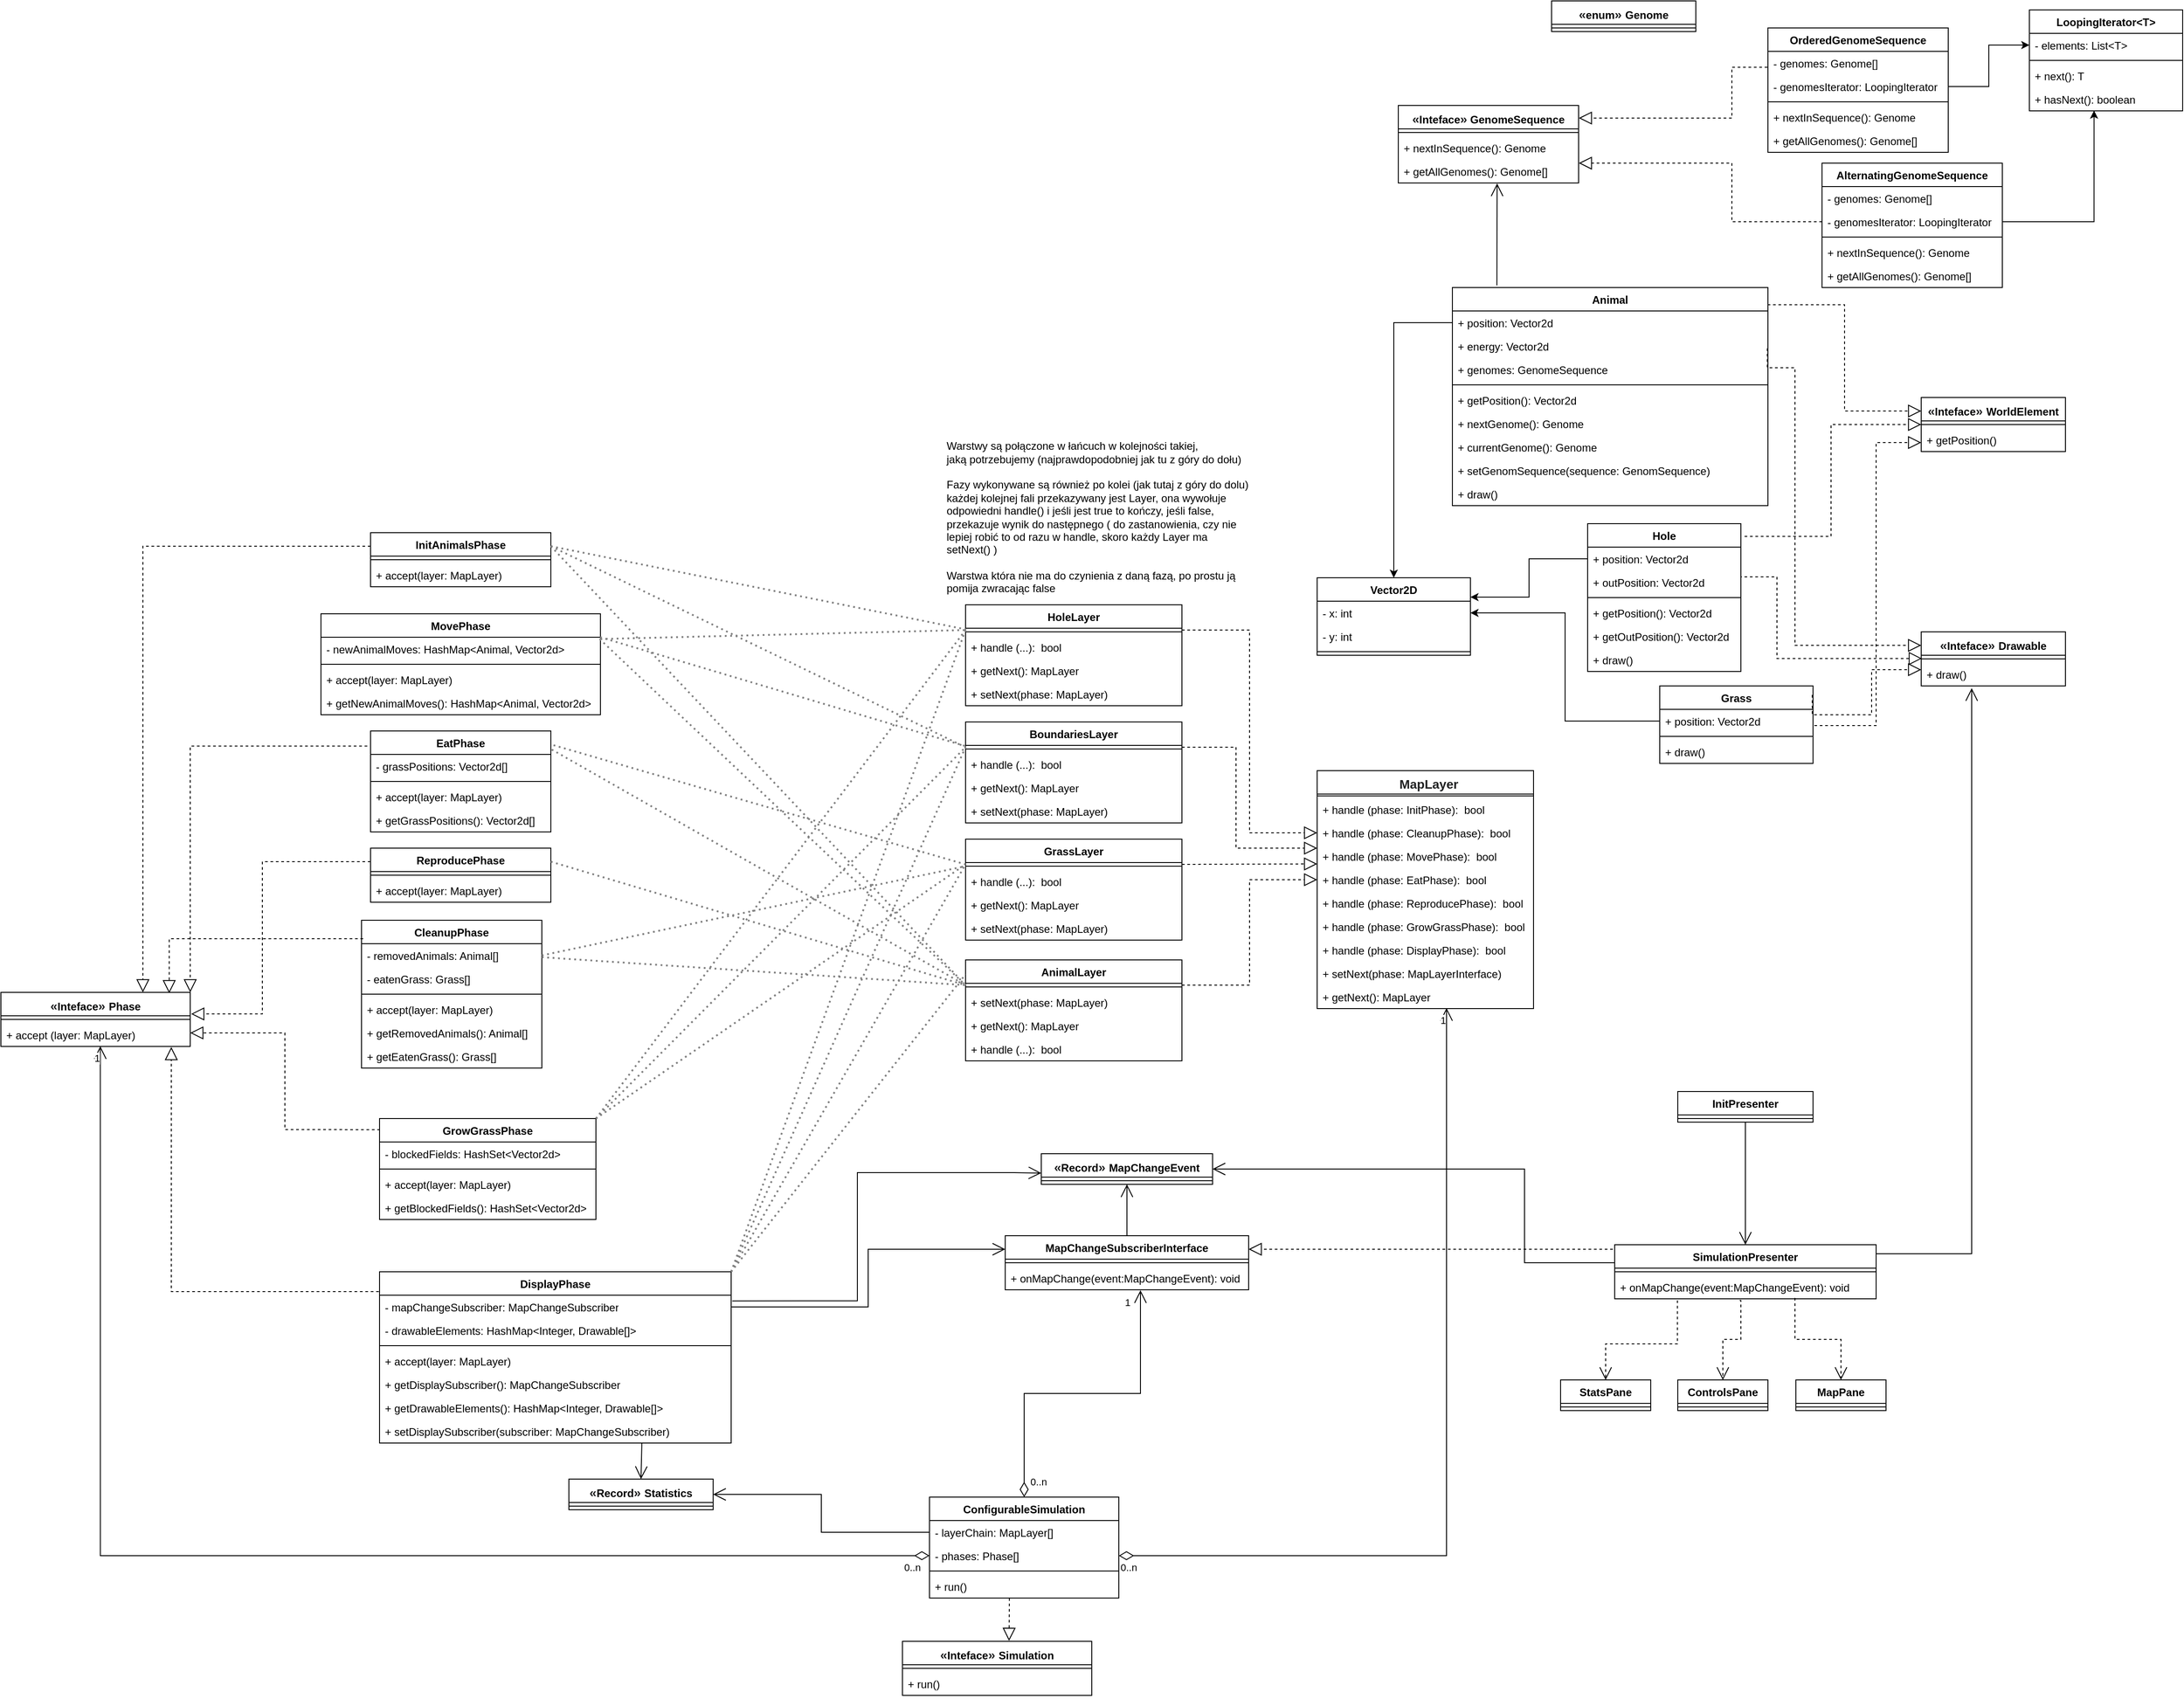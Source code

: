 <mxfile version="22.1.11" type="device">
  <diagram id="C5RBs43oDa-KdzZeNtuy" name="Page-1">
    <mxGraphModel dx="3837" dy="2377" grid="1" gridSize="10" guides="1" tooltips="1" connect="1" arrows="1" fold="1" page="1" pageScale="1" pageWidth="827" pageHeight="1169" math="0" shadow="0">
      <root>
        <mxCell id="WIyWlLk6GJQsqaUBKTNV-0" />
        <mxCell id="WIyWlLk6GJQsqaUBKTNV-1" parent="WIyWlLk6GJQsqaUBKTNV-0" />
        <mxCell id="08Rxo2JLm3eUWB02CYIo-4" value="&lt;b style=&quot;border-color: var(--border-color); color: rgb(32, 33, 34); font-family: sans-serif; font-size: 14px; text-align: start; background-color: rgb(255, 255, 255);&quot;&gt;«&lt;/b&gt;&lt;b style=&quot;border-color: var(--border-color); text-align: start;&quot;&gt;Inteface&lt;/b&gt;&lt;b style=&quot;border-color: var(--border-color); color: rgb(32, 33, 34); font-family: sans-serif; font-size: 14px; text-align: start; background-color: rgb(255, 255, 255);&quot;&gt;»&amp;nbsp;&lt;/b&gt;Phase" style="swimlane;fontStyle=1;align=center;verticalAlign=top;childLayout=stackLayout;horizontal=1;startSize=26;horizontalStack=0;resizeParent=1;resizeParentMax=0;resizeLast=0;collapsible=1;marginBottom=0;whiteSpace=wrap;html=1;" parent="WIyWlLk6GJQsqaUBKTNV-1" vertex="1">
          <mxGeometry x="-850" y="400" width="210" height="60" as="geometry" />
        </mxCell>
        <mxCell id="08Rxo2JLm3eUWB02CYIo-6" value="" style="line;strokeWidth=1;fillColor=none;align=left;verticalAlign=middle;spacingTop=-1;spacingLeft=3;spacingRight=3;rotatable=0;labelPosition=right;points=[];portConstraint=eastwest;strokeColor=inherit;" parent="08Rxo2JLm3eUWB02CYIo-4" vertex="1">
          <mxGeometry y="26" width="210" height="8" as="geometry" />
        </mxCell>
        <mxCell id="08Rxo2JLm3eUWB02CYIo-7" value="+ accept (layer: MapLayer)" style="text;strokeColor=none;fillColor=none;align=left;verticalAlign=top;spacingLeft=4;spacingRight=4;overflow=hidden;rotatable=0;points=[[0,0.5],[1,0.5]];portConstraint=eastwest;whiteSpace=wrap;html=1;" parent="08Rxo2JLm3eUWB02CYIo-4" vertex="1">
          <mxGeometry y="34" width="210" height="26" as="geometry" />
        </mxCell>
        <mxCell id="08Rxo2JLm3eUWB02CYIo-8" value="&lt;div style=&quot;text-align: center;&quot;&gt;&lt;b style=&quot;color: rgb(32, 33, 34); font-family: sans-serif; font-size: 14px; text-align: start; background-color: rgb(255, 255, 255);&quot;&gt;&amp;nbsp; MapLayer&lt;/b&gt;&lt;/div&gt;" style="swimlane;fontStyle=1;align=center;verticalAlign=top;childLayout=stackLayout;horizontal=1;startSize=26;horizontalStack=0;resizeParent=1;resizeParentMax=0;resizeLast=0;collapsible=1;marginBottom=0;whiteSpace=wrap;html=1;" parent="WIyWlLk6GJQsqaUBKTNV-1" vertex="1">
          <mxGeometry x="610" y="154" width="240" height="264" as="geometry" />
        </mxCell>
        <mxCell id="08Rxo2JLm3eUWB02CYIo-10" value="" style="line;strokeWidth=1;fillColor=none;align=left;verticalAlign=middle;spacingTop=-1;spacingLeft=3;spacingRight=3;rotatable=0;labelPosition=right;points=[];portConstraint=eastwest;strokeColor=inherit;" parent="08Rxo2JLm3eUWB02CYIo-8" vertex="1">
          <mxGeometry y="26" width="240" height="4" as="geometry" />
        </mxCell>
        <mxCell id="6w4W97ZrhszjA58i2wdK-4" value="+ handle (phase: InitPhase):&amp;nbsp; bool" style="text;strokeColor=none;fillColor=none;align=left;verticalAlign=top;spacingLeft=4;spacingRight=4;overflow=hidden;rotatable=0;points=[[0,0.5],[1,0.5]];portConstraint=eastwest;whiteSpace=wrap;html=1;" parent="08Rxo2JLm3eUWB02CYIo-8" vertex="1">
          <mxGeometry y="30" width="240" height="26" as="geometry" />
        </mxCell>
        <mxCell id="08Rxo2JLm3eUWB02CYIo-11" value="+ handle (phase: CleanupPhase):&amp;nbsp; bool" style="text;strokeColor=none;fillColor=none;align=left;verticalAlign=top;spacingLeft=4;spacingRight=4;overflow=hidden;rotatable=0;points=[[0,0.5],[1,0.5]];portConstraint=eastwest;whiteSpace=wrap;html=1;" parent="08Rxo2JLm3eUWB02CYIo-8" vertex="1">
          <mxGeometry y="56" width="240" height="26" as="geometry" />
        </mxCell>
        <mxCell id="08Rxo2JLm3eUWB02CYIo-12" value="+ handle (phase: MovePhase):&amp;nbsp; bool" style="text;strokeColor=none;fillColor=none;align=left;verticalAlign=top;spacingLeft=4;spacingRight=4;overflow=hidden;rotatable=0;points=[[0,0.5],[1,0.5]];portConstraint=eastwest;whiteSpace=wrap;html=1;" parent="08Rxo2JLm3eUWB02CYIo-8" vertex="1">
          <mxGeometry y="82" width="240" height="26" as="geometry" />
        </mxCell>
        <mxCell id="08Rxo2JLm3eUWB02CYIo-13" value="+ handle (phase: EatPhase):&amp;nbsp; bool" style="text;strokeColor=none;fillColor=none;align=left;verticalAlign=top;spacingLeft=4;spacingRight=4;overflow=hidden;rotatable=0;points=[[0,0.5],[1,0.5]];portConstraint=eastwest;whiteSpace=wrap;html=1;" parent="08Rxo2JLm3eUWB02CYIo-8" vertex="1">
          <mxGeometry y="108" width="240" height="26" as="geometry" />
        </mxCell>
        <mxCell id="08Rxo2JLm3eUWB02CYIo-14" value="+ handle (phase: ReproducePhase):&amp;nbsp; bool" style="text;strokeColor=none;fillColor=none;align=left;verticalAlign=top;spacingLeft=4;spacingRight=4;overflow=hidden;rotatable=0;points=[[0,0.5],[1,0.5]];portConstraint=eastwest;whiteSpace=wrap;html=1;" parent="08Rxo2JLm3eUWB02CYIo-8" vertex="1">
          <mxGeometry y="134" width="240" height="26" as="geometry" />
        </mxCell>
        <mxCell id="08Rxo2JLm3eUWB02CYIo-15" value="+ handle (phase: GrowGrassPhase):&amp;nbsp; bool" style="text;strokeColor=none;fillColor=none;align=left;verticalAlign=top;spacingLeft=4;spacingRight=4;overflow=hidden;rotatable=0;points=[[0,0.5],[1,0.5]];portConstraint=eastwest;whiteSpace=wrap;html=1;" parent="08Rxo2JLm3eUWB02CYIo-8" vertex="1">
          <mxGeometry y="160" width="240" height="26" as="geometry" />
        </mxCell>
        <mxCell id="08Rxo2JLm3eUWB02CYIo-16" value="+ handle (phase: DisplayPhase):&amp;nbsp; bool" style="text;strokeColor=none;fillColor=none;align=left;verticalAlign=top;spacingLeft=4;spacingRight=4;overflow=hidden;rotatable=0;points=[[0,0.5],[1,0.5]];portConstraint=eastwest;whiteSpace=wrap;html=1;" parent="08Rxo2JLm3eUWB02CYIo-8" vertex="1">
          <mxGeometry y="186" width="240" height="26" as="geometry" />
        </mxCell>
        <mxCell id="08Rxo2JLm3eUWB02CYIo-117" value="+ setNext(phase: MapLayerInterface)" style="text;strokeColor=none;fillColor=none;align=left;verticalAlign=top;spacingLeft=4;spacingRight=4;overflow=hidden;rotatable=0;points=[[0,0.5],[1,0.5]];portConstraint=eastwest;whiteSpace=wrap;html=1;" parent="08Rxo2JLm3eUWB02CYIo-8" vertex="1">
          <mxGeometry y="212" width="240" height="26" as="geometry" />
        </mxCell>
        <mxCell id="08Rxo2JLm3eUWB02CYIo-118" value="+ getNext(): MapLayer" style="text;strokeColor=none;fillColor=none;align=left;verticalAlign=top;spacingLeft=4;spacingRight=4;overflow=hidden;rotatable=0;points=[[0,0.5],[1,0.5]];portConstraint=eastwest;whiteSpace=wrap;html=1;" parent="08Rxo2JLm3eUWB02CYIo-8" vertex="1">
          <mxGeometry y="238" width="240" height="26" as="geometry" />
        </mxCell>
        <mxCell id="08Rxo2JLm3eUWB02CYIo-17" value="CleanupPhase" style="swimlane;fontStyle=1;align=center;verticalAlign=top;childLayout=stackLayout;horizontal=1;startSize=26;horizontalStack=0;resizeParent=1;resizeParentMax=0;resizeLast=0;collapsible=1;marginBottom=0;whiteSpace=wrap;html=1;" parent="WIyWlLk6GJQsqaUBKTNV-1" vertex="1">
          <mxGeometry x="-450" y="320" width="200" height="164" as="geometry" />
        </mxCell>
        <mxCell id="08Rxo2JLm3eUWB02CYIo-18" value="- removedAnimals: Animal[]" style="text;strokeColor=none;fillColor=none;align=left;verticalAlign=top;spacingLeft=4;spacingRight=4;overflow=hidden;rotatable=0;points=[[0,0.5],[1,0.5]];portConstraint=eastwest;whiteSpace=wrap;html=1;" parent="08Rxo2JLm3eUWB02CYIo-17" vertex="1">
          <mxGeometry y="26" width="200" height="26" as="geometry" />
        </mxCell>
        <mxCell id="6w4W97ZrhszjA58i2wdK-0" value="- eatenGrass: Grass[]" style="text;strokeColor=none;fillColor=none;align=left;verticalAlign=top;spacingLeft=4;spacingRight=4;overflow=hidden;rotatable=0;points=[[0,0.5],[1,0.5]];portConstraint=eastwest;whiteSpace=wrap;html=1;" parent="08Rxo2JLm3eUWB02CYIo-17" vertex="1">
          <mxGeometry y="52" width="200" height="26" as="geometry" />
        </mxCell>
        <mxCell id="08Rxo2JLm3eUWB02CYIo-19" value="" style="line;strokeWidth=1;fillColor=none;align=left;verticalAlign=middle;spacingTop=-1;spacingLeft=3;spacingRight=3;rotatable=0;labelPosition=right;points=[];portConstraint=eastwest;strokeColor=inherit;" parent="08Rxo2JLm3eUWB02CYIo-17" vertex="1">
          <mxGeometry y="78" width="200" height="8" as="geometry" />
        </mxCell>
        <mxCell id="08Rxo2JLm3eUWB02CYIo-20" value="+ accept(layer: MapLayer)" style="text;strokeColor=none;fillColor=none;align=left;verticalAlign=top;spacingLeft=4;spacingRight=4;overflow=hidden;rotatable=0;points=[[0,0.5],[1,0.5]];portConstraint=eastwest;whiteSpace=wrap;html=1;" parent="08Rxo2JLm3eUWB02CYIo-17" vertex="1">
          <mxGeometry y="86" width="200" height="26" as="geometry" />
        </mxCell>
        <mxCell id="08Rxo2JLm3eUWB02CYIo-22" value="+ getRemovedAnimals(): Animal[]" style="text;strokeColor=none;fillColor=none;align=left;verticalAlign=top;spacingLeft=4;spacingRight=4;overflow=hidden;rotatable=0;points=[[0,0.5],[1,0.5]];portConstraint=eastwest;whiteSpace=wrap;html=1;" parent="08Rxo2JLm3eUWB02CYIo-17" vertex="1">
          <mxGeometry y="112" width="200" height="26" as="geometry" />
        </mxCell>
        <mxCell id="6w4W97ZrhszjA58i2wdK-1" value="+ getEatenGrass(): Grass[]" style="text;strokeColor=none;fillColor=none;align=left;verticalAlign=top;spacingLeft=4;spacingRight=4;overflow=hidden;rotatable=0;points=[[0,0.5],[1,0.5]];portConstraint=eastwest;whiteSpace=wrap;html=1;" parent="08Rxo2JLm3eUWB02CYIo-17" vertex="1">
          <mxGeometry y="138" width="200" height="26" as="geometry" />
        </mxCell>
        <mxCell id="08Rxo2JLm3eUWB02CYIo-23" value="MovePhase" style="swimlane;fontStyle=1;align=center;verticalAlign=top;childLayout=stackLayout;horizontal=1;startSize=26;horizontalStack=0;resizeParent=1;resizeParentMax=0;resizeLast=0;collapsible=1;marginBottom=0;whiteSpace=wrap;html=1;" parent="WIyWlLk6GJQsqaUBKTNV-1" vertex="1">
          <mxGeometry x="-495" y="-20" width="310" height="112" as="geometry" />
        </mxCell>
        <mxCell id="08Rxo2JLm3eUWB02CYIo-24" value="- newAnimalMoves: HashMap&amp;lt;Animal, Vector2d&amp;gt;" style="text;strokeColor=none;fillColor=none;align=left;verticalAlign=top;spacingLeft=4;spacingRight=4;overflow=hidden;rotatable=0;points=[[0,0.5],[1,0.5]];portConstraint=eastwest;whiteSpace=wrap;html=1;" parent="08Rxo2JLm3eUWB02CYIo-23" vertex="1">
          <mxGeometry y="26" width="310" height="26" as="geometry" />
        </mxCell>
        <mxCell id="08Rxo2JLm3eUWB02CYIo-25" value="" style="line;strokeWidth=1;fillColor=none;align=left;verticalAlign=middle;spacingTop=-1;spacingLeft=3;spacingRight=3;rotatable=0;labelPosition=right;points=[];portConstraint=eastwest;strokeColor=inherit;" parent="08Rxo2JLm3eUWB02CYIo-23" vertex="1">
          <mxGeometry y="52" width="310" height="8" as="geometry" />
        </mxCell>
        <mxCell id="08Rxo2JLm3eUWB02CYIo-26" value="+ accept(layer: MapLayer)" style="text;strokeColor=none;fillColor=none;align=left;verticalAlign=top;spacingLeft=4;spacingRight=4;overflow=hidden;rotatable=0;points=[[0,0.5],[1,0.5]];portConstraint=eastwest;whiteSpace=wrap;html=1;" parent="08Rxo2JLm3eUWB02CYIo-23" vertex="1">
          <mxGeometry y="60" width="310" height="26" as="geometry" />
        </mxCell>
        <mxCell id="08Rxo2JLm3eUWB02CYIo-27" value="+ getNewAnimalMoves(): HashMap&amp;lt;Animal, Vector2d&amp;gt;" style="text;strokeColor=none;fillColor=none;align=left;verticalAlign=top;spacingLeft=4;spacingRight=4;overflow=hidden;rotatable=0;points=[[0,0.5],[1,0.5]];portConstraint=eastwest;whiteSpace=wrap;html=1;" parent="08Rxo2JLm3eUWB02CYIo-23" vertex="1">
          <mxGeometry y="86" width="310" height="26" as="geometry" />
        </mxCell>
        <mxCell id="08Rxo2JLm3eUWB02CYIo-28" value="EatPhase" style="swimlane;fontStyle=1;align=center;verticalAlign=top;childLayout=stackLayout;horizontal=1;startSize=26;horizontalStack=0;resizeParent=1;resizeParentMax=0;resizeLast=0;collapsible=1;marginBottom=0;whiteSpace=wrap;html=1;" parent="WIyWlLk6GJQsqaUBKTNV-1" vertex="1">
          <mxGeometry x="-440" y="110" width="200" height="112" as="geometry" />
        </mxCell>
        <mxCell id="08Rxo2JLm3eUWB02CYIo-29" value="- grassPositions: Vector2d[]" style="text;strokeColor=none;fillColor=none;align=left;verticalAlign=top;spacingLeft=4;spacingRight=4;overflow=hidden;rotatable=0;points=[[0,0.5],[1,0.5]];portConstraint=eastwest;whiteSpace=wrap;html=1;" parent="08Rxo2JLm3eUWB02CYIo-28" vertex="1">
          <mxGeometry y="26" width="200" height="26" as="geometry" />
        </mxCell>
        <mxCell id="08Rxo2JLm3eUWB02CYIo-30" value="" style="line;strokeWidth=1;fillColor=none;align=left;verticalAlign=middle;spacingTop=-1;spacingLeft=3;spacingRight=3;rotatable=0;labelPosition=right;points=[];portConstraint=eastwest;strokeColor=inherit;" parent="08Rxo2JLm3eUWB02CYIo-28" vertex="1">
          <mxGeometry y="52" width="200" height="8" as="geometry" />
        </mxCell>
        <mxCell id="08Rxo2JLm3eUWB02CYIo-31" value="+ accept(layer: MapLayer)" style="text;strokeColor=none;fillColor=none;align=left;verticalAlign=top;spacingLeft=4;spacingRight=4;overflow=hidden;rotatable=0;points=[[0,0.5],[1,0.5]];portConstraint=eastwest;whiteSpace=wrap;html=1;" parent="08Rxo2JLm3eUWB02CYIo-28" vertex="1">
          <mxGeometry y="60" width="200" height="26" as="geometry" />
        </mxCell>
        <mxCell id="08Rxo2JLm3eUWB02CYIo-32" value="+ getGrassPositions(): Vector2d[]" style="text;strokeColor=none;fillColor=none;align=left;verticalAlign=top;spacingLeft=4;spacingRight=4;overflow=hidden;rotatable=0;points=[[0,0.5],[1,0.5]];portConstraint=eastwest;whiteSpace=wrap;html=1;" parent="08Rxo2JLm3eUWB02CYIo-28" vertex="1">
          <mxGeometry y="86" width="200" height="26" as="geometry" />
        </mxCell>
        <mxCell id="08Rxo2JLm3eUWB02CYIo-33" value="ReproducePhase" style="swimlane;fontStyle=1;align=center;verticalAlign=top;childLayout=stackLayout;horizontal=1;startSize=26;horizontalStack=0;resizeParent=1;resizeParentMax=0;resizeLast=0;collapsible=1;marginBottom=0;whiteSpace=wrap;html=1;" parent="WIyWlLk6GJQsqaUBKTNV-1" vertex="1">
          <mxGeometry x="-440" y="240" width="200" height="60" as="geometry" />
        </mxCell>
        <mxCell id="08Rxo2JLm3eUWB02CYIo-35" value="" style="line;strokeWidth=1;fillColor=none;align=left;verticalAlign=middle;spacingTop=-1;spacingLeft=3;spacingRight=3;rotatable=0;labelPosition=right;points=[];portConstraint=eastwest;strokeColor=inherit;" parent="08Rxo2JLm3eUWB02CYIo-33" vertex="1">
          <mxGeometry y="26" width="200" height="8" as="geometry" />
        </mxCell>
        <mxCell id="08Rxo2JLm3eUWB02CYIo-36" value="+ accept(layer: MapLayer)" style="text;strokeColor=none;fillColor=none;align=left;verticalAlign=top;spacingLeft=4;spacingRight=4;overflow=hidden;rotatable=0;points=[[0,0.5],[1,0.5]];portConstraint=eastwest;whiteSpace=wrap;html=1;" parent="08Rxo2JLm3eUWB02CYIo-33" vertex="1">
          <mxGeometry y="34" width="200" height="26" as="geometry" />
        </mxCell>
        <mxCell id="08Rxo2JLm3eUWB02CYIo-38" value="DisplayPhase" style="swimlane;fontStyle=1;align=center;verticalAlign=top;childLayout=stackLayout;horizontal=1;startSize=26;horizontalStack=0;resizeParent=1;resizeParentMax=0;resizeLast=0;collapsible=1;marginBottom=0;whiteSpace=wrap;html=1;" parent="WIyWlLk6GJQsqaUBKTNV-1" vertex="1">
          <mxGeometry x="-430" y="710" width="390" height="190" as="geometry" />
        </mxCell>
        <mxCell id="08Rxo2JLm3eUWB02CYIo-39" value="- mapChangeSubscriber: MapChangeSubscriber" style="text;strokeColor=none;fillColor=none;align=left;verticalAlign=top;spacingLeft=4;spacingRight=4;overflow=hidden;rotatable=0;points=[[0,0.5],[1,0.5]];portConstraint=eastwest;whiteSpace=wrap;html=1;" parent="08Rxo2JLm3eUWB02CYIo-38" vertex="1">
          <mxGeometry y="26" width="390" height="26" as="geometry" />
        </mxCell>
        <mxCell id="08Rxo2JLm3eUWB02CYIo-44" value="- drawableElements: HashMap&amp;lt;Integer, Drawable[]&amp;gt;" style="text;strokeColor=none;fillColor=none;align=left;verticalAlign=top;spacingLeft=4;spacingRight=4;overflow=hidden;rotatable=0;points=[[0,0.5],[1,0.5]];portConstraint=eastwest;whiteSpace=wrap;html=1;" parent="08Rxo2JLm3eUWB02CYIo-38" vertex="1">
          <mxGeometry y="52" width="390" height="26" as="geometry" />
        </mxCell>
        <mxCell id="08Rxo2JLm3eUWB02CYIo-40" value="" style="line;strokeWidth=1;fillColor=none;align=left;verticalAlign=middle;spacingTop=-1;spacingLeft=3;spacingRight=3;rotatable=0;labelPosition=right;points=[];portConstraint=eastwest;strokeColor=inherit;" parent="08Rxo2JLm3eUWB02CYIo-38" vertex="1">
          <mxGeometry y="78" width="390" height="8" as="geometry" />
        </mxCell>
        <mxCell id="08Rxo2JLm3eUWB02CYIo-41" value="+ accept(layer: MapLayer)" style="text;strokeColor=none;fillColor=none;align=left;verticalAlign=top;spacingLeft=4;spacingRight=4;overflow=hidden;rotatable=0;points=[[0,0.5],[1,0.5]];portConstraint=eastwest;whiteSpace=wrap;html=1;" parent="08Rxo2JLm3eUWB02CYIo-38" vertex="1">
          <mxGeometry y="86" width="390" height="26" as="geometry" />
        </mxCell>
        <mxCell id="08Rxo2JLm3eUWB02CYIo-42" value="+ getDisplaySubscriber(): MapChangeSubscriber" style="text;strokeColor=none;fillColor=none;align=left;verticalAlign=top;spacingLeft=4;spacingRight=4;overflow=hidden;rotatable=0;points=[[0,0.5],[1,0.5]];portConstraint=eastwest;whiteSpace=wrap;html=1;" parent="08Rxo2JLm3eUWB02CYIo-38" vertex="1">
          <mxGeometry y="112" width="390" height="26" as="geometry" />
        </mxCell>
        <mxCell id="08Rxo2JLm3eUWB02CYIo-45" value="+ getDrawableElements(): HashMap&amp;lt;Integer, Drawable[]&amp;gt;" style="text;strokeColor=none;fillColor=none;align=left;verticalAlign=top;spacingLeft=4;spacingRight=4;overflow=hidden;rotatable=0;points=[[0,0.5],[1,0.5]];portConstraint=eastwest;whiteSpace=wrap;html=1;" parent="08Rxo2JLm3eUWB02CYIo-38" vertex="1">
          <mxGeometry y="138" width="390" height="26" as="geometry" />
        </mxCell>
        <mxCell id="08Rxo2JLm3eUWB02CYIo-105" value="+ setDisplaySubscriber(subscriber: MapChangeSubscriber)" style="text;strokeColor=none;fillColor=none;align=left;verticalAlign=top;spacingLeft=4;spacingRight=4;overflow=hidden;rotatable=0;points=[[0,0.5],[1,0.5]];portConstraint=eastwest;whiteSpace=wrap;html=1;" parent="08Rxo2JLm3eUWB02CYIo-38" vertex="1">
          <mxGeometry y="164" width="390" height="26" as="geometry" />
        </mxCell>
        <mxCell id="08Rxo2JLm3eUWB02CYIo-46" value="GrowGrassPhase" style="swimlane;fontStyle=1;align=center;verticalAlign=top;childLayout=stackLayout;horizontal=1;startSize=26;horizontalStack=0;resizeParent=1;resizeParentMax=0;resizeLast=0;collapsible=1;marginBottom=0;whiteSpace=wrap;html=1;" parent="WIyWlLk6GJQsqaUBKTNV-1" vertex="1">
          <mxGeometry x="-430" y="540" width="240" height="112" as="geometry" />
        </mxCell>
        <mxCell id="6w4W97ZrhszjA58i2wdK-2" value="- blockedFields: HashSet&amp;lt;Vector2d&amp;gt;" style="text;strokeColor=none;fillColor=none;align=left;verticalAlign=top;spacingLeft=4;spacingRight=4;overflow=hidden;rotatable=0;points=[[0,0.5],[1,0.5]];portConstraint=eastwest;whiteSpace=wrap;html=1;" parent="08Rxo2JLm3eUWB02CYIo-46" vertex="1">
          <mxGeometry y="26" width="240" height="26" as="geometry" />
        </mxCell>
        <mxCell id="08Rxo2JLm3eUWB02CYIo-48" value="" style="line;strokeWidth=1;fillColor=none;align=left;verticalAlign=middle;spacingTop=-1;spacingLeft=3;spacingRight=3;rotatable=0;labelPosition=right;points=[];portConstraint=eastwest;strokeColor=inherit;" parent="08Rxo2JLm3eUWB02CYIo-46" vertex="1">
          <mxGeometry y="52" width="240" height="8" as="geometry" />
        </mxCell>
        <mxCell id="08Rxo2JLm3eUWB02CYIo-49" value="+ accept(layer: MapLayer)" style="text;strokeColor=none;fillColor=none;align=left;verticalAlign=top;spacingLeft=4;spacingRight=4;overflow=hidden;rotatable=0;points=[[0,0.5],[1,0.5]];portConstraint=eastwest;whiteSpace=wrap;html=1;" parent="08Rxo2JLm3eUWB02CYIo-46" vertex="1">
          <mxGeometry y="60" width="240" height="26" as="geometry" />
        </mxCell>
        <mxCell id="08Rxo2JLm3eUWB02CYIo-50" value="+ getBlockedFields(): HashSet&amp;lt;Vector2d&amp;gt;" style="text;strokeColor=none;fillColor=none;align=left;verticalAlign=top;spacingLeft=4;spacingRight=4;overflow=hidden;rotatable=0;points=[[0,0.5],[1,0.5]];portConstraint=eastwest;whiteSpace=wrap;html=1;" parent="08Rxo2JLm3eUWB02CYIo-46" vertex="1">
          <mxGeometry y="86" width="240" height="26" as="geometry" />
        </mxCell>
        <mxCell id="08Rxo2JLm3eUWB02CYIo-51" value="HoleLayer" style="swimlane;fontStyle=1;align=center;verticalAlign=top;childLayout=stackLayout;horizontal=1;startSize=26;horizontalStack=0;resizeParent=1;resizeParentMax=0;resizeLast=0;collapsible=1;marginBottom=0;whiteSpace=wrap;html=1;" parent="WIyWlLk6GJQsqaUBKTNV-1" vertex="1">
          <mxGeometry x="220" y="-30" width="240" height="112" as="geometry" />
        </mxCell>
        <mxCell id="08Rxo2JLm3eUWB02CYIo-52" value="" style="line;strokeWidth=1;fillColor=none;align=left;verticalAlign=middle;spacingTop=-1;spacingLeft=3;spacingRight=3;rotatable=0;labelPosition=right;points=[];portConstraint=eastwest;strokeColor=inherit;" parent="08Rxo2JLm3eUWB02CYIo-51" vertex="1">
          <mxGeometry y="26" width="240" height="8" as="geometry" />
        </mxCell>
        <mxCell id="08Rxo2JLm3eUWB02CYIo-53" value="+ handle (...):&amp;nbsp; bool" style="text;strokeColor=none;fillColor=none;align=left;verticalAlign=top;spacingLeft=4;spacingRight=4;overflow=hidden;rotatable=0;points=[[0,0.5],[1,0.5]];portConstraint=eastwest;whiteSpace=wrap;html=1;" parent="08Rxo2JLm3eUWB02CYIo-51" vertex="1">
          <mxGeometry y="34" width="240" height="26" as="geometry" />
        </mxCell>
        <mxCell id="08Rxo2JLm3eUWB02CYIo-120" value="+ getNext(): MapLayer" style="text;strokeColor=none;fillColor=none;align=left;verticalAlign=top;spacingLeft=4;spacingRight=4;overflow=hidden;rotatable=0;points=[[0,0.5],[1,0.5]];portConstraint=eastwest;whiteSpace=wrap;html=1;" parent="08Rxo2JLm3eUWB02CYIo-51" vertex="1">
          <mxGeometry y="60" width="240" height="26" as="geometry" />
        </mxCell>
        <mxCell id="08Rxo2JLm3eUWB02CYIo-119" value="+ setNext(phase: MapLayer)" style="text;strokeColor=none;fillColor=none;align=left;verticalAlign=top;spacingLeft=4;spacingRight=4;overflow=hidden;rotatable=0;points=[[0,0.5],[1,0.5]];portConstraint=eastwest;whiteSpace=wrap;html=1;" parent="08Rxo2JLm3eUWB02CYIo-51" vertex="1">
          <mxGeometry y="86" width="240" height="26" as="geometry" />
        </mxCell>
        <mxCell id="08Rxo2JLm3eUWB02CYIo-59" value="AnimalLayer" style="swimlane;fontStyle=1;align=center;verticalAlign=top;childLayout=stackLayout;horizontal=1;startSize=26;horizontalStack=0;resizeParent=1;resizeParentMax=0;resizeLast=0;collapsible=1;marginBottom=0;whiteSpace=wrap;html=1;" parent="WIyWlLk6GJQsqaUBKTNV-1" vertex="1">
          <mxGeometry x="220" y="364" width="240" height="112" as="geometry" />
        </mxCell>
        <mxCell id="08Rxo2JLm3eUWB02CYIo-60" value="" style="line;strokeWidth=1;fillColor=none;align=left;verticalAlign=middle;spacingTop=-1;spacingLeft=3;spacingRight=3;rotatable=0;labelPosition=right;points=[];portConstraint=eastwest;strokeColor=inherit;" parent="08Rxo2JLm3eUWB02CYIo-59" vertex="1">
          <mxGeometry y="26" width="240" height="8" as="geometry" />
        </mxCell>
        <mxCell id="08Rxo2JLm3eUWB02CYIo-126" value="+ setNext(phase: MapLayer)" style="text;strokeColor=none;fillColor=none;align=left;verticalAlign=top;spacingLeft=4;spacingRight=4;overflow=hidden;rotatable=0;points=[[0,0.5],[1,0.5]];portConstraint=eastwest;whiteSpace=wrap;html=1;" parent="08Rxo2JLm3eUWB02CYIo-59" vertex="1">
          <mxGeometry y="34" width="240" height="26" as="geometry" />
        </mxCell>
        <mxCell id="08Rxo2JLm3eUWB02CYIo-125" value="+ getNext(): MapLayer" style="text;strokeColor=none;fillColor=none;align=left;verticalAlign=top;spacingLeft=4;spacingRight=4;overflow=hidden;rotatable=0;points=[[0,0.5],[1,0.5]];portConstraint=eastwest;whiteSpace=wrap;html=1;" parent="08Rxo2JLm3eUWB02CYIo-59" vertex="1">
          <mxGeometry y="60" width="240" height="26" as="geometry" />
        </mxCell>
        <mxCell id="08Rxo2JLm3eUWB02CYIo-61" value="+ handle (...):&amp;nbsp; bool" style="text;strokeColor=none;fillColor=none;align=left;verticalAlign=top;spacingLeft=4;spacingRight=4;overflow=hidden;rotatable=0;points=[[0,0.5],[1,0.5]];portConstraint=eastwest;whiteSpace=wrap;html=1;" parent="08Rxo2JLm3eUWB02CYIo-59" vertex="1">
          <mxGeometry y="86" width="240" height="26" as="geometry" />
        </mxCell>
        <mxCell id="08Rxo2JLm3eUWB02CYIo-62" value="GrassLayer" style="swimlane;fontStyle=1;align=center;verticalAlign=top;childLayout=stackLayout;horizontal=1;startSize=26;horizontalStack=0;resizeParent=1;resizeParentMax=0;resizeLast=0;collapsible=1;marginBottom=0;whiteSpace=wrap;html=1;" parent="WIyWlLk6GJQsqaUBKTNV-1" vertex="1">
          <mxGeometry x="220" y="230" width="240" height="112" as="geometry" />
        </mxCell>
        <mxCell id="08Rxo2JLm3eUWB02CYIo-63" value="" style="line;strokeWidth=1;fillColor=none;align=left;verticalAlign=middle;spacingTop=-1;spacingLeft=3;spacingRight=3;rotatable=0;labelPosition=right;points=[];portConstraint=eastwest;strokeColor=inherit;" parent="08Rxo2JLm3eUWB02CYIo-62" vertex="1">
          <mxGeometry y="26" width="240" height="8" as="geometry" />
        </mxCell>
        <mxCell id="08Rxo2JLm3eUWB02CYIo-64" value="+ handle (...):&amp;nbsp; bool" style="text;strokeColor=none;fillColor=none;align=left;verticalAlign=top;spacingLeft=4;spacingRight=4;overflow=hidden;rotatable=0;points=[[0,0.5],[1,0.5]];portConstraint=eastwest;whiteSpace=wrap;html=1;" parent="08Rxo2JLm3eUWB02CYIo-62" vertex="1">
          <mxGeometry y="34" width="240" height="26" as="geometry" />
        </mxCell>
        <mxCell id="08Rxo2JLm3eUWB02CYIo-124" value="+ getNext(): MapLayer" style="text;strokeColor=none;fillColor=none;align=left;verticalAlign=top;spacingLeft=4;spacingRight=4;overflow=hidden;rotatable=0;points=[[0,0.5],[1,0.5]];portConstraint=eastwest;whiteSpace=wrap;html=1;" parent="08Rxo2JLm3eUWB02CYIo-62" vertex="1">
          <mxGeometry y="60" width="240" height="26" as="geometry" />
        </mxCell>
        <mxCell id="08Rxo2JLm3eUWB02CYIo-123" value="+ setNext(phase: MapLayer)" style="text;strokeColor=none;fillColor=none;align=left;verticalAlign=top;spacingLeft=4;spacingRight=4;overflow=hidden;rotatable=0;points=[[0,0.5],[1,0.5]];portConstraint=eastwest;whiteSpace=wrap;html=1;" parent="08Rxo2JLm3eUWB02CYIo-62" vertex="1">
          <mxGeometry y="86" width="240" height="26" as="geometry" />
        </mxCell>
        <mxCell id="08Rxo2JLm3eUWB02CYIo-65" value="BoundariesLayer" style="swimlane;fontStyle=1;align=center;verticalAlign=top;childLayout=stackLayout;horizontal=1;startSize=26;horizontalStack=0;resizeParent=1;resizeParentMax=0;resizeLast=0;collapsible=1;marginBottom=0;whiteSpace=wrap;html=1;" parent="WIyWlLk6GJQsqaUBKTNV-1" vertex="1">
          <mxGeometry x="220" y="100" width="240" height="112" as="geometry" />
        </mxCell>
        <mxCell id="08Rxo2JLm3eUWB02CYIo-66" value="" style="line;strokeWidth=1;fillColor=none;align=left;verticalAlign=middle;spacingTop=-1;spacingLeft=3;spacingRight=3;rotatable=0;labelPosition=right;points=[];portConstraint=eastwest;strokeColor=inherit;" parent="08Rxo2JLm3eUWB02CYIo-65" vertex="1">
          <mxGeometry y="26" width="240" height="8" as="geometry" />
        </mxCell>
        <mxCell id="08Rxo2JLm3eUWB02CYIo-67" value="+ handle (...):&amp;nbsp; bool" style="text;strokeColor=none;fillColor=none;align=left;verticalAlign=top;spacingLeft=4;spacingRight=4;overflow=hidden;rotatable=0;points=[[0,0.5],[1,0.5]];portConstraint=eastwest;whiteSpace=wrap;html=1;" parent="08Rxo2JLm3eUWB02CYIo-65" vertex="1">
          <mxGeometry y="34" width="240" height="26" as="geometry" />
        </mxCell>
        <mxCell id="08Rxo2JLm3eUWB02CYIo-121" value="+ getNext(): MapLayer" style="text;strokeColor=none;fillColor=none;align=left;verticalAlign=top;spacingLeft=4;spacingRight=4;overflow=hidden;rotatable=0;points=[[0,0.5],[1,0.5]];portConstraint=eastwest;whiteSpace=wrap;html=1;" parent="08Rxo2JLm3eUWB02CYIo-65" vertex="1">
          <mxGeometry y="60" width="240" height="26" as="geometry" />
        </mxCell>
        <mxCell id="08Rxo2JLm3eUWB02CYIo-122" value="+ setNext(phase: MapLayer)" style="text;strokeColor=none;fillColor=none;align=left;verticalAlign=top;spacingLeft=4;spacingRight=4;overflow=hidden;rotatable=0;points=[[0,0.5],[1,0.5]];portConstraint=eastwest;whiteSpace=wrap;html=1;" parent="08Rxo2JLm3eUWB02CYIo-65" vertex="1">
          <mxGeometry y="86" width="240" height="26" as="geometry" />
        </mxCell>
        <mxCell id="08Rxo2JLm3eUWB02CYIo-68" value="" style="endArrow=block;dashed=1;endFill=0;endSize=12;html=1;rounded=0;exitX=1;exitY=0.25;exitDx=0;exitDy=0;entryX=0;entryY=0.5;entryDx=0;entryDy=0;edgeStyle=orthogonalEdgeStyle;" parent="WIyWlLk6GJQsqaUBKTNV-1" source="08Rxo2JLm3eUWB02CYIo-59" target="08Rxo2JLm3eUWB02CYIo-13" edge="1">
          <mxGeometry width="160" relative="1" as="geometry">
            <mxPoint x="550" y="360" as="sourcePoint" />
            <mxPoint x="610" y="271" as="targetPoint" />
            <Array as="points">
              <mxPoint x="535" y="392" />
              <mxPoint x="535" y="275" />
            </Array>
          </mxGeometry>
        </mxCell>
        <mxCell id="08Rxo2JLm3eUWB02CYIo-69" value="" style="endArrow=block;dashed=1;endFill=0;endSize=12;html=1;rounded=0;exitX=1;exitY=0.25;exitDx=0;exitDy=0;entryX=0;entryY=0.18;entryDx=0;entryDy=0;edgeStyle=orthogonalEdgeStyle;entryPerimeter=0;" parent="WIyWlLk6GJQsqaUBKTNV-1" source="08Rxo2JLm3eUWB02CYIo-65" target="08Rxo2JLm3eUWB02CYIo-12" edge="1">
          <mxGeometry width="160" relative="1" as="geometry">
            <mxPoint x="470" y="415" as="sourcePoint" />
            <mxPoint x="620" y="229" as="targetPoint" />
            <Array as="points">
              <mxPoint x="520" y="128" />
              <mxPoint x="520" y="240" />
              <mxPoint x="610" y="240" />
            </Array>
          </mxGeometry>
        </mxCell>
        <mxCell id="08Rxo2JLm3eUWB02CYIo-70" value="" style="endArrow=block;dashed=1;endFill=0;endSize=12;html=1;rounded=0;exitX=1;exitY=0.25;exitDx=0;exitDy=0;entryX=0;entryY=0.5;entryDx=0;entryDy=0;edgeStyle=orthogonalEdgeStyle;" parent="WIyWlLk6GJQsqaUBKTNV-1" source="08Rxo2JLm3eUWB02CYIo-51" target="08Rxo2JLm3eUWB02CYIo-11" edge="1">
          <mxGeometry width="160" relative="1" as="geometry">
            <mxPoint x="480" y="425" as="sourcePoint" />
            <mxPoint x="630" y="239" as="targetPoint" />
          </mxGeometry>
        </mxCell>
        <mxCell id="08Rxo2JLm3eUWB02CYIo-71" value="" style="endArrow=block;dashed=1;endFill=0;endSize=12;html=1;rounded=0;exitX=1;exitY=0.25;exitDx=0;exitDy=0;entryX=0;entryY=0.827;entryDx=0;entryDy=0;entryPerimeter=0;edgeStyle=orthogonalEdgeStyle;" parent="WIyWlLk6GJQsqaUBKTNV-1" source="08Rxo2JLm3eUWB02CYIo-62" target="08Rxo2JLm3eUWB02CYIo-12" edge="1">
          <mxGeometry width="160" relative="1" as="geometry">
            <mxPoint x="490" y="435" as="sourcePoint" />
            <mxPoint x="640" y="249" as="targetPoint" />
            <Array as="points">
              <mxPoint x="610" y="258" />
            </Array>
          </mxGeometry>
        </mxCell>
        <mxCell id="08Rxo2JLm3eUWB02CYIo-72" value="" style="endArrow=block;dashed=1;endFill=0;endSize=12;html=1;rounded=0;exitX=-0.002;exitY=-0.152;exitDx=0;exitDy=0;entryX=0.9;entryY=1.023;entryDx=0;entryDy=0;exitPerimeter=0;entryPerimeter=0;edgeStyle=orthogonalEdgeStyle;" parent="WIyWlLk6GJQsqaUBKTNV-1" source="08Rxo2JLm3eUWB02CYIo-39" target="08Rxo2JLm3eUWB02CYIo-7" edge="1">
          <mxGeometry width="160" relative="1" as="geometry">
            <mxPoint x="-240" y="440" as="sourcePoint" />
            <mxPoint x="-80" y="440" as="targetPoint" />
          </mxGeometry>
        </mxCell>
        <mxCell id="08Rxo2JLm3eUWB02CYIo-73" value="" style="endArrow=block;dashed=1;endFill=0;endSize=12;html=1;rounded=0;exitX=0.009;exitY=0.125;exitDx=0;exitDy=0;exitPerimeter=0;entryX=0.889;entryY=0.016;entryDx=0;entryDy=0;entryPerimeter=0;edgeStyle=orthogonalEdgeStyle;" parent="WIyWlLk6GJQsqaUBKTNV-1" source="08Rxo2JLm3eUWB02CYIo-17" target="08Rxo2JLm3eUWB02CYIo-4" edge="1">
          <mxGeometry width="160" relative="1" as="geometry">
            <mxPoint x="-240" y="440" as="sourcePoint" />
            <mxPoint x="-80" y="440" as="targetPoint" />
          </mxGeometry>
        </mxCell>
        <mxCell id="08Rxo2JLm3eUWB02CYIo-74" value="" style="endArrow=block;dashed=1;endFill=0;endSize=12;html=1;rounded=0;exitX=0.002;exitY=0.11;exitDx=0;exitDy=0;entryX=1;entryY=0.75;entryDx=0;entryDy=0;exitPerimeter=0;edgeStyle=orthogonalEdgeStyle;" parent="WIyWlLk6GJQsqaUBKTNV-1" source="08Rxo2JLm3eUWB02CYIo-46" target="08Rxo2JLm3eUWB02CYIo-4" edge="1">
          <mxGeometry width="160" relative="1" as="geometry">
            <mxPoint x="-485" y="228" as="sourcePoint" />
            <mxPoint x="-630" y="410" as="targetPoint" />
          </mxGeometry>
        </mxCell>
        <mxCell id="08Rxo2JLm3eUWB02CYIo-75" value="" style="endArrow=block;dashed=1;endFill=0;endSize=12;html=1;rounded=0;exitX=0;exitY=0.25;exitDx=0;exitDy=0;entryX=1.005;entryY=0.399;entryDx=0;entryDy=0;entryPerimeter=0;edgeStyle=orthogonalEdgeStyle;" parent="WIyWlLk6GJQsqaUBKTNV-1" source="08Rxo2JLm3eUWB02CYIo-33" target="08Rxo2JLm3eUWB02CYIo-4" edge="1">
          <mxGeometry width="160" relative="1" as="geometry">
            <mxPoint x="-475" y="238" as="sourcePoint" />
            <mxPoint x="-620" y="420" as="targetPoint" />
            <Array as="points">
              <mxPoint x="-560" y="255" />
              <mxPoint x="-560" y="424" />
            </Array>
          </mxGeometry>
        </mxCell>
        <mxCell id="08Rxo2JLm3eUWB02CYIo-76" value="" style="endArrow=block;dashed=1;endFill=0;endSize=12;html=1;rounded=0;exitX=-0.018;exitY=0.15;exitDx=0;exitDy=0;entryX=1;entryY=0;entryDx=0;entryDy=0;exitPerimeter=0;edgeStyle=orthogonalEdgeStyle;" parent="WIyWlLk6GJQsqaUBKTNV-1" source="08Rxo2JLm3eUWB02CYIo-28" target="08Rxo2JLm3eUWB02CYIo-4" edge="1">
          <mxGeometry width="160" relative="1" as="geometry">
            <mxPoint x="-465" y="248" as="sourcePoint" />
            <mxPoint x="-610" y="430" as="targetPoint" />
          </mxGeometry>
        </mxCell>
        <mxCell id="08Rxo2JLm3eUWB02CYIo-78" value="" style="endArrow=none;dashed=1;html=1;dashPattern=1 2;strokeWidth=2;rounded=0;entryX=0;entryY=0.25;entryDx=0;entryDy=0;jumpSize=6;jumpStyle=none;endSize=6;strokeColor=#808080;exitX=0.997;exitY=0.075;exitDx=0;exitDy=0;exitPerimeter=0;" parent="WIyWlLk6GJQsqaUBKTNV-1" source="08Rxo2JLm3eUWB02CYIo-24" target="08Rxo2JLm3eUWB02CYIo-59" edge="1">
          <mxGeometry width="50" height="50" relative="1" as="geometry">
            <mxPoint x="-180" y="220" as="sourcePoint" />
            <mxPoint x="70" y="380" as="targetPoint" />
          </mxGeometry>
        </mxCell>
        <mxCell id="08Rxo2JLm3eUWB02CYIo-79" value="" style="endArrow=none;dashed=1;html=1;dashPattern=1 2;strokeWidth=2;rounded=0;jumpSize=6;jumpStyle=none;endSize=6;strokeColor=#808080;entryX=0.009;entryY=0.182;entryDx=0;entryDy=0;entryPerimeter=0;exitX=0.999;exitY=-0.003;exitDx=0;exitDy=0;exitPerimeter=0;" parent="WIyWlLk6GJQsqaUBKTNV-1" source="08Rxo2JLm3eUWB02CYIo-24" target="08Rxo2JLm3eUWB02CYIo-66" edge="1">
          <mxGeometry width="50" height="50" relative="1" as="geometry">
            <mxPoint x="-180" y="220" as="sourcePoint" />
            <mxPoint x="220" y="180" as="targetPoint" />
          </mxGeometry>
        </mxCell>
        <mxCell id="08Rxo2JLm3eUWB02CYIo-80" value="" style="endArrow=none;dashed=1;html=1;dashPattern=1 2;strokeWidth=2;rounded=0;exitX=1;exitY=0.25;exitDx=0;exitDy=0;entryX=0;entryY=0.25;entryDx=0;entryDy=0;jumpSize=6;jumpStyle=none;endSize=6;strokeColor=#808080;" parent="WIyWlLk6GJQsqaUBKTNV-1" source="08Rxo2JLm3eUWB02CYIo-23" target="08Rxo2JLm3eUWB02CYIo-51" edge="1">
          <mxGeometry width="50" height="50" relative="1" as="geometry">
            <mxPoint x="-221" y="72" as="sourcePoint" />
            <mxPoint x="240" y="425" as="targetPoint" />
          </mxGeometry>
        </mxCell>
        <mxCell id="08Rxo2JLm3eUWB02CYIo-81" value="" style="endArrow=none;dashed=1;html=1;dashPattern=1 2;strokeWidth=2;rounded=0;jumpSize=6;jumpStyle=none;endSize=6;strokeColor=#808080;exitX=1;exitY=0;exitDx=0;exitDy=0;" parent="WIyWlLk6GJQsqaUBKTNV-1" source="08Rxo2JLm3eUWB02CYIo-38" edge="1">
          <mxGeometry width="50" height="50" relative="1" as="geometry">
            <mxPoint x="-20" y="710" as="sourcePoint" />
            <mxPoint x="220" y="380" as="targetPoint" />
          </mxGeometry>
        </mxCell>
        <mxCell id="08Rxo2JLm3eUWB02CYIo-82" value="" style="endArrow=none;dashed=1;html=1;dashPattern=1 2;strokeWidth=2;rounded=0;exitX=1;exitY=0;exitDx=0;exitDy=0;entryX=0;entryY=0.25;entryDx=0;entryDy=0;jumpSize=6;jumpStyle=none;endSize=6;strokeColor=#808080;" parent="WIyWlLk6GJQsqaUBKTNV-1" source="08Rxo2JLm3eUWB02CYIo-38" target="08Rxo2JLm3eUWB02CYIo-62" edge="1">
          <mxGeometry width="50" height="50" relative="1" as="geometry">
            <mxPoint x="-201" y="92" as="sourcePoint" />
            <mxPoint x="260" y="445" as="targetPoint" />
          </mxGeometry>
        </mxCell>
        <mxCell id="08Rxo2JLm3eUWB02CYIo-83" value="" style="endArrow=none;dashed=1;html=1;dashPattern=1 2;strokeWidth=2;rounded=0;entryX=0;entryY=0.25;entryDx=0;entryDy=0;jumpSize=6;jumpStyle=none;endSize=6;strokeColor=#808080;exitX=1;exitY=0;exitDx=0;exitDy=0;" parent="WIyWlLk6GJQsqaUBKTNV-1" source="08Rxo2JLm3eUWB02CYIo-38" target="08Rxo2JLm3eUWB02CYIo-65" edge="1">
          <mxGeometry width="50" height="50" relative="1" as="geometry">
            <mxPoint x="-20" y="710" as="sourcePoint" />
            <mxPoint x="270" y="455" as="targetPoint" />
          </mxGeometry>
        </mxCell>
        <mxCell id="08Rxo2JLm3eUWB02CYIo-84" value="" style="endArrow=none;dashed=1;html=1;dashPattern=1 2;strokeWidth=2;rounded=0;exitX=1;exitY=0;exitDx=0;exitDy=0;entryX=0;entryY=0.25;entryDx=0;entryDy=0;jumpSize=6;jumpStyle=none;endSize=6;strokeColor=#808080;" parent="WIyWlLk6GJQsqaUBKTNV-1" source="08Rxo2JLm3eUWB02CYIo-38" target="08Rxo2JLm3eUWB02CYIo-51" edge="1">
          <mxGeometry width="50" height="50" relative="1" as="geometry">
            <mxPoint x="-181" y="112" as="sourcePoint" />
            <mxPoint x="280" y="465" as="targetPoint" />
          </mxGeometry>
        </mxCell>
        <mxCell id="08Rxo2JLm3eUWB02CYIo-85" value="" style="endArrow=none;dashed=1;html=1;dashPattern=1 2;strokeWidth=2;rounded=0;jumpSize=6;jumpStyle=none;endSize=6;strokeColor=#808080;exitX=1.015;exitY=0.141;exitDx=0;exitDy=0;exitPerimeter=0;entryX=0;entryY=0.25;entryDx=0;entryDy=0;" parent="WIyWlLk6GJQsqaUBKTNV-1" source="08Rxo2JLm3eUWB02CYIo-28" target="08Rxo2JLm3eUWB02CYIo-62" edge="1">
          <mxGeometry width="50" height="50" relative="1" as="geometry">
            <mxPoint x="-170" y="230" as="sourcePoint" />
            <mxPoint x="220" y="300" as="targetPoint" />
          </mxGeometry>
        </mxCell>
        <mxCell id="08Rxo2JLm3eUWB02CYIo-86" value="" style="endArrow=none;dashed=1;html=1;dashPattern=1 2;strokeWidth=2;rounded=0;jumpSize=6;jumpStyle=none;endSize=6;strokeColor=#808080;entryX=0;entryY=0.25;entryDx=0;entryDy=0;exitX=1.005;exitY=-0.208;exitDx=0;exitDy=0;exitPerimeter=0;" parent="WIyWlLk6GJQsqaUBKTNV-1" source="08Rxo2JLm3eUWB02CYIo-29" target="08Rxo2JLm3eUWB02CYIo-59" edge="1">
          <mxGeometry width="50" height="50" relative="1" as="geometry">
            <mxPoint x="-230" y="350" as="sourcePoint" />
            <mxPoint x="230" y="310" as="targetPoint" />
          </mxGeometry>
        </mxCell>
        <mxCell id="08Rxo2JLm3eUWB02CYIo-87" value="" style="endArrow=none;dashed=1;html=1;dashPattern=1 2;strokeWidth=2;rounded=0;jumpSize=6;jumpStyle=none;endSize=6;strokeColor=#808080;entryX=0;entryY=0.25;entryDx=0;entryDy=0;exitX=1;exitY=0.25;exitDx=0;exitDy=0;" parent="WIyWlLk6GJQsqaUBKTNV-1" source="08Rxo2JLm3eUWB02CYIo-33" target="08Rxo2JLm3eUWB02CYIo-59" edge="1">
          <mxGeometry width="50" height="50" relative="1" as="geometry">
            <mxPoint x="-229" y="369" as="sourcePoint" />
            <mxPoint x="230" y="415" as="targetPoint" />
          </mxGeometry>
        </mxCell>
        <mxCell id="08Rxo2JLm3eUWB02CYIo-88" value="" style="endArrow=none;dashed=1;html=1;dashPattern=1 2;strokeWidth=2;rounded=0;jumpSize=6;jumpStyle=none;endSize=6;strokeColor=#808080;entryX=0;entryY=0.25;entryDx=0;entryDy=0;exitX=1;exitY=0;exitDx=0;exitDy=0;" parent="WIyWlLk6GJQsqaUBKTNV-1" source="08Rxo2JLm3eUWB02CYIo-46" target="08Rxo2JLm3eUWB02CYIo-51" edge="1">
          <mxGeometry width="50" height="50" relative="1" as="geometry">
            <mxPoint x="-230" y="505" as="sourcePoint" />
            <mxPoint x="230" y="415" as="targetPoint" />
          </mxGeometry>
        </mxCell>
        <mxCell id="08Rxo2JLm3eUWB02CYIo-89" value="" style="endArrow=none;dashed=1;html=1;dashPattern=1 2;strokeWidth=2;rounded=0;jumpSize=6;jumpStyle=none;endSize=6;strokeColor=#808080;entryX=0;entryY=0.25;entryDx=0;entryDy=0;exitX=1;exitY=0;exitDx=0;exitDy=0;" parent="WIyWlLk6GJQsqaUBKTNV-1" source="08Rxo2JLm3eUWB02CYIo-46" target="08Rxo2JLm3eUWB02CYIo-65" edge="1">
          <mxGeometry width="50" height="50" relative="1" as="geometry">
            <mxPoint x="-120" y="580" as="sourcePoint" />
            <mxPoint x="230" y="65" as="targetPoint" />
          </mxGeometry>
        </mxCell>
        <mxCell id="08Rxo2JLm3eUWB02CYIo-90" value="" style="endArrow=none;dashed=1;html=1;dashPattern=1 2;strokeWidth=2;rounded=0;jumpSize=6;jumpStyle=none;endSize=6;strokeColor=#808080;entryX=0;entryY=0.25;entryDx=0;entryDy=0;exitX=1;exitY=0;exitDx=0;exitDy=0;" parent="WIyWlLk6GJQsqaUBKTNV-1" source="08Rxo2JLm3eUWB02CYIo-46" target="08Rxo2JLm3eUWB02CYIo-62" edge="1">
          <mxGeometry width="50" height="50" relative="1" as="geometry">
            <mxPoint x="-120" y="580" as="sourcePoint" />
            <mxPoint x="230" y="185" as="targetPoint" />
          </mxGeometry>
        </mxCell>
        <mxCell id="08Rxo2JLm3eUWB02CYIo-91" value="" style="endArrow=none;dashed=1;html=1;dashPattern=1 2;strokeWidth=2;rounded=0;exitX=1;exitY=0.25;exitDx=0;exitDy=0;entryX=0;entryY=0.25;entryDx=0;entryDy=0;jumpSize=6;jumpStyle=none;endSize=6;strokeColor=#808080;" parent="WIyWlLk6GJQsqaUBKTNV-1" source="08Rxo2JLm3eUWB02CYIo-17" target="08Rxo2JLm3eUWB02CYIo-59" edge="1">
          <mxGeometry width="50" height="50" relative="1" as="geometry">
            <mxPoint x="-175" y="228" as="sourcePoint" />
            <mxPoint x="230" y="65" as="targetPoint" />
          </mxGeometry>
        </mxCell>
        <mxCell id="08Rxo2JLm3eUWB02CYIo-92" value="InitAnimalsPhase" style="swimlane;fontStyle=1;align=center;verticalAlign=top;childLayout=stackLayout;horizontal=1;startSize=26;horizontalStack=0;resizeParent=1;resizeParentMax=0;resizeLast=0;collapsible=1;marginBottom=0;whiteSpace=wrap;html=1;" parent="WIyWlLk6GJQsqaUBKTNV-1" vertex="1">
          <mxGeometry x="-440" y="-110" width="200" height="60" as="geometry" />
        </mxCell>
        <mxCell id="08Rxo2JLm3eUWB02CYIo-94" value="" style="line;strokeWidth=1;fillColor=none;align=left;verticalAlign=middle;spacingTop=-1;spacingLeft=3;spacingRight=3;rotatable=0;labelPosition=right;points=[];portConstraint=eastwest;strokeColor=inherit;" parent="08Rxo2JLm3eUWB02CYIo-92" vertex="1">
          <mxGeometry y="26" width="200" height="8" as="geometry" />
        </mxCell>
        <mxCell id="08Rxo2JLm3eUWB02CYIo-95" value="+ accept(layer: MapLayer)" style="text;strokeColor=none;fillColor=none;align=left;verticalAlign=top;spacingLeft=4;spacingRight=4;overflow=hidden;rotatable=0;points=[[0,0.5],[1,0.5]];portConstraint=eastwest;whiteSpace=wrap;html=1;" parent="08Rxo2JLm3eUWB02CYIo-92" vertex="1">
          <mxGeometry y="34" width="200" height="26" as="geometry" />
        </mxCell>
        <mxCell id="08Rxo2JLm3eUWB02CYIo-97" value="" style="endArrow=block;dashed=1;endFill=0;endSize=12;html=1;rounded=0;exitX=0;exitY=0.25;exitDx=0;exitDy=0;entryX=0.75;entryY=0;entryDx=0;entryDy=0;edgeStyle=orthogonalEdgeStyle;" parent="WIyWlLk6GJQsqaUBKTNV-1" source="08Rxo2JLm3eUWB02CYIo-92" target="08Rxo2JLm3eUWB02CYIo-4" edge="1">
          <mxGeometry width="160" relative="1" as="geometry">
            <mxPoint x="-428" y="64" as="sourcePoint" />
            <mxPoint x="-653" y="411" as="targetPoint" />
          </mxGeometry>
        </mxCell>
        <mxCell id="08Rxo2JLm3eUWB02CYIo-98" value="" style="endArrow=none;dashed=1;html=1;dashPattern=1 2;strokeWidth=2;rounded=0;exitX=1;exitY=0.25;exitDx=0;exitDy=0;jumpSize=6;jumpStyle=none;endSize=6;strokeColor=#808080;entryX=0.004;entryY=0.176;entryDx=0;entryDy=0;entryPerimeter=0;" parent="WIyWlLk6GJQsqaUBKTNV-1" source="08Rxo2JLm3eUWB02CYIo-92" target="08Rxo2JLm3eUWB02CYIo-52" edge="1">
          <mxGeometry width="50" height="50" relative="1" as="geometry">
            <mxPoint x="-230" y="78" as="sourcePoint" />
            <mxPoint x="220" y="60" as="targetPoint" />
          </mxGeometry>
        </mxCell>
        <mxCell id="08Rxo2JLm3eUWB02CYIo-99" value="" style="endArrow=none;dashed=1;html=1;dashPattern=1 2;strokeWidth=2;rounded=0;exitX=1;exitY=0.25;exitDx=0;exitDy=0;jumpSize=6;jumpStyle=none;endSize=6;strokeColor=#808080;entryX=0;entryY=0.25;entryDx=0;entryDy=0;" parent="WIyWlLk6GJQsqaUBKTNV-1" source="08Rxo2JLm3eUWB02CYIo-92" target="08Rxo2JLm3eUWB02CYIo-65" edge="1">
          <mxGeometry width="50" height="50" relative="1" as="geometry">
            <mxPoint x="-220" y="-35" as="sourcePoint" />
            <mxPoint x="220" y="180" as="targetPoint" />
          </mxGeometry>
        </mxCell>
        <mxCell id="08Rxo2JLm3eUWB02CYIo-100" value="" style="endArrow=none;dashed=1;html=1;dashPattern=1 2;strokeWidth=2;rounded=0;exitX=1;exitY=0.25;exitDx=0;exitDy=0;jumpSize=6;jumpStyle=none;endSize=6;strokeColor=#808080;entryX=0;entryY=0.25;entryDx=0;entryDy=0;" parent="WIyWlLk6GJQsqaUBKTNV-1" source="08Rxo2JLm3eUWB02CYIo-92" target="08Rxo2JLm3eUWB02CYIo-59" edge="1">
          <mxGeometry width="50" height="50" relative="1" as="geometry">
            <mxPoint x="-220" y="-35" as="sourcePoint" />
            <mxPoint x="230" y="190" as="targetPoint" />
          </mxGeometry>
        </mxCell>
        <mxCell id="08Rxo2JLm3eUWB02CYIo-101" value="MapChangeSubscriberInterface" style="swimlane;fontStyle=1;align=center;verticalAlign=top;childLayout=stackLayout;horizontal=1;startSize=26;horizontalStack=0;resizeParent=1;resizeParentMax=0;resizeLast=0;collapsible=1;marginBottom=0;whiteSpace=wrap;html=1;" parent="WIyWlLk6GJQsqaUBKTNV-1" vertex="1">
          <mxGeometry x="264" y="670" width="270" height="60" as="geometry" />
        </mxCell>
        <mxCell id="08Rxo2JLm3eUWB02CYIo-103" value="" style="line;strokeWidth=1;fillColor=none;align=left;verticalAlign=middle;spacingTop=-1;spacingLeft=3;spacingRight=3;rotatable=0;labelPosition=right;points=[];portConstraint=eastwest;strokeColor=inherit;" parent="08Rxo2JLm3eUWB02CYIo-101" vertex="1">
          <mxGeometry y="26" width="270" height="8" as="geometry" />
        </mxCell>
        <mxCell id="08Rxo2JLm3eUWB02CYIo-104" value="+ onMapChange(event:MapChangeEvent): void" style="text;strokeColor=none;fillColor=none;align=left;verticalAlign=top;spacingLeft=4;spacingRight=4;overflow=hidden;rotatable=0;points=[[0,0.5],[1,0.5]];portConstraint=eastwest;whiteSpace=wrap;html=1;" parent="08Rxo2JLm3eUWB02CYIo-101" vertex="1">
          <mxGeometry y="34" width="270" height="26" as="geometry" />
        </mxCell>
        <mxCell id="08Rxo2JLm3eUWB02CYIo-106" value="" style="endArrow=open;endFill=1;endSize=12;html=1;rounded=0;exitX=1;exitY=0.5;exitDx=0;exitDy=0;entryX=0;entryY=0.25;entryDx=0;entryDy=0;edgeStyle=orthogonalEdgeStyle;" parent="WIyWlLk6GJQsqaUBKTNV-1" source="08Rxo2JLm3eUWB02CYIo-39" target="08Rxo2JLm3eUWB02CYIo-101" edge="1">
          <mxGeometry width="160" relative="1" as="geometry">
            <mxPoint x="-20" y="660" as="sourcePoint" />
            <mxPoint x="140" y="660" as="targetPoint" />
          </mxGeometry>
        </mxCell>
        <mxCell id="08Rxo2JLm3eUWB02CYIo-107" value="SimulationPresenter" style="swimlane;fontStyle=1;align=center;verticalAlign=top;childLayout=stackLayout;horizontal=1;startSize=26;horizontalStack=0;resizeParent=1;resizeParentMax=0;resizeLast=0;collapsible=1;marginBottom=0;whiteSpace=wrap;html=1;" parent="WIyWlLk6GJQsqaUBKTNV-1" vertex="1">
          <mxGeometry x="940" y="680" width="290" height="60" as="geometry" />
        </mxCell>
        <mxCell id="08Rxo2JLm3eUWB02CYIo-109" value="" style="line;strokeWidth=1;fillColor=none;align=left;verticalAlign=middle;spacingTop=-1;spacingLeft=3;spacingRight=3;rotatable=0;labelPosition=right;points=[];portConstraint=eastwest;strokeColor=inherit;" parent="08Rxo2JLm3eUWB02CYIo-107" vertex="1">
          <mxGeometry y="26" width="290" height="8" as="geometry" />
        </mxCell>
        <mxCell id="cRsXpoDmcw-9PD5gxnKx-40" value="+ onMapChange(event:MapChangeEvent): void" style="text;strokeColor=none;fillColor=none;align=left;verticalAlign=top;spacingLeft=4;spacingRight=4;overflow=hidden;rotatable=0;points=[[0,0.5],[1,0.5]];portConstraint=eastwest;whiteSpace=wrap;html=1;" parent="08Rxo2JLm3eUWB02CYIo-107" vertex="1">
          <mxGeometry y="34" width="290" height="26" as="geometry" />
        </mxCell>
        <mxCell id="08Rxo2JLm3eUWB02CYIo-111" value="" style="endArrow=block;dashed=1;endFill=0;endSize=12;html=1;rounded=0;entryX=1;entryY=0.25;entryDx=0;entryDy=0;exitX=0;exitY=0.25;exitDx=0;exitDy=0;edgeStyle=orthogonalEdgeStyle;" parent="WIyWlLk6GJQsqaUBKTNV-1" source="08Rxo2JLm3eUWB02CYIo-107" target="08Rxo2JLm3eUWB02CYIo-101" edge="1">
          <mxGeometry width="160" relative="1" as="geometry">
            <mxPoint x="560" y="740" as="sourcePoint" />
            <mxPoint x="140" y="660" as="targetPoint" />
            <Array as="points">
              <mxPoint x="940" y="685" />
            </Array>
          </mxGeometry>
        </mxCell>
        <mxCell id="08Rxo2JLm3eUWB02CYIo-112" value="ConfigurableSimulation" style="swimlane;fontStyle=1;align=center;verticalAlign=top;childLayout=stackLayout;horizontal=1;startSize=26;horizontalStack=0;resizeParent=1;resizeParentMax=0;resizeLast=0;collapsible=1;marginBottom=0;whiteSpace=wrap;html=1;" parent="WIyWlLk6GJQsqaUBKTNV-1" vertex="1">
          <mxGeometry x="180" y="960" width="210" height="112" as="geometry" />
        </mxCell>
        <mxCell id="08Rxo2JLm3eUWB02CYIo-116" value="- layerChain: MapLayer[]" style="text;strokeColor=none;fillColor=none;align=left;verticalAlign=top;spacingLeft=4;spacingRight=4;overflow=hidden;rotatable=0;points=[[0,0.5],[1,0.5]];portConstraint=eastwest;whiteSpace=wrap;html=1;" parent="08Rxo2JLm3eUWB02CYIo-112" vertex="1">
          <mxGeometry y="26" width="210" height="26" as="geometry" />
        </mxCell>
        <mxCell id="08Rxo2JLm3eUWB02CYIo-131" value="- phases: Phase[]" style="text;strokeColor=none;fillColor=none;align=left;verticalAlign=top;spacingLeft=4;spacingRight=4;overflow=hidden;rotatable=0;points=[[0,0.5],[1,0.5]];portConstraint=eastwest;whiteSpace=wrap;html=1;" parent="08Rxo2JLm3eUWB02CYIo-112" vertex="1">
          <mxGeometry y="52" width="210" height="26" as="geometry" />
        </mxCell>
        <mxCell id="08Rxo2JLm3eUWB02CYIo-114" value="" style="line;strokeWidth=1;fillColor=none;align=left;verticalAlign=middle;spacingTop=-1;spacingLeft=3;spacingRight=3;rotatable=0;labelPosition=right;points=[];portConstraint=eastwest;strokeColor=inherit;" parent="08Rxo2JLm3eUWB02CYIo-112" vertex="1">
          <mxGeometry y="78" width="210" height="8" as="geometry" />
        </mxCell>
        <mxCell id="08Rxo2JLm3eUWB02CYIo-115" value="+ run()" style="text;strokeColor=none;fillColor=none;align=left;verticalAlign=top;spacingLeft=4;spacingRight=4;overflow=hidden;rotatable=0;points=[[0,0.5],[1,0.5]];portConstraint=eastwest;whiteSpace=wrap;html=1;" parent="08Rxo2JLm3eUWB02CYIo-112" vertex="1">
          <mxGeometry y="86" width="210" height="26" as="geometry" />
        </mxCell>
        <mxCell id="08Rxo2JLm3eUWB02CYIo-132" value="&lt;b style=&quot;border-color: var(--border-color); color: rgb(32, 33, 34); font-family: sans-serif; font-size: 14px; text-align: start; background-color: rgb(255, 255, 255);&quot;&gt;«&lt;/b&gt;&lt;b style=&quot;border-color: var(--border-color); text-align: start;&quot;&gt;Inteface&lt;/b&gt;&lt;b style=&quot;border-color: var(--border-color); color: rgb(32, 33, 34); font-family: sans-serif; font-size: 14px; text-align: start; background-color: rgb(255, 255, 255);&quot;&gt;»&amp;nbsp;&lt;/b&gt;Drawable" style="swimlane;fontStyle=1;align=center;verticalAlign=top;childLayout=stackLayout;horizontal=1;startSize=26;horizontalStack=0;resizeParent=1;resizeParentMax=0;resizeLast=0;collapsible=1;marginBottom=0;whiteSpace=wrap;html=1;" parent="WIyWlLk6GJQsqaUBKTNV-1" vertex="1">
          <mxGeometry x="1280" width="160" height="60" as="geometry" />
        </mxCell>
        <mxCell id="08Rxo2JLm3eUWB02CYIo-134" value="" style="line;strokeWidth=1;fillColor=none;align=left;verticalAlign=middle;spacingTop=-1;spacingLeft=3;spacingRight=3;rotatable=0;labelPosition=right;points=[];portConstraint=eastwest;strokeColor=inherit;" parent="08Rxo2JLm3eUWB02CYIo-132" vertex="1">
          <mxGeometry y="26" width="160" height="8" as="geometry" />
        </mxCell>
        <mxCell id="08Rxo2JLm3eUWB02CYIo-135" value="+ draw()" style="text;strokeColor=none;fillColor=none;align=left;verticalAlign=top;spacingLeft=4;spacingRight=4;overflow=hidden;rotatable=0;points=[[0,0.5],[1,0.5]];portConstraint=eastwest;whiteSpace=wrap;html=1;" parent="08Rxo2JLm3eUWB02CYIo-132" vertex="1">
          <mxGeometry y="34" width="160" height="26" as="geometry" />
        </mxCell>
        <mxCell id="08Rxo2JLm3eUWB02CYIo-136" value="&lt;b style=&quot;border-color: var(--border-color); color: rgb(32, 33, 34); font-family: sans-serif; font-size: 14px; text-align: start; background-color: rgb(255, 255, 255);&quot;&gt;«&lt;/b&gt;&lt;b style=&quot;border-color: var(--border-color); text-align: start;&quot;&gt;Inteface&lt;/b&gt;&lt;b style=&quot;border-color: var(--border-color); color: rgb(32, 33, 34); font-family: sans-serif; font-size: 14px; text-align: start; background-color: rgb(255, 255, 255);&quot;&gt;»&amp;nbsp;&lt;/b&gt;WorldElement" style="swimlane;fontStyle=1;align=center;verticalAlign=top;childLayout=stackLayout;horizontal=1;startSize=26;horizontalStack=0;resizeParent=1;resizeParentMax=0;resizeLast=0;collapsible=1;marginBottom=0;whiteSpace=wrap;html=1;" parent="WIyWlLk6GJQsqaUBKTNV-1" vertex="1">
          <mxGeometry x="1280" y="-260" width="160" height="60" as="geometry" />
        </mxCell>
        <mxCell id="08Rxo2JLm3eUWB02CYIo-138" value="" style="line;strokeWidth=1;fillColor=none;align=left;verticalAlign=middle;spacingTop=-1;spacingLeft=3;spacingRight=3;rotatable=0;labelPosition=right;points=[];portConstraint=eastwest;strokeColor=inherit;" parent="08Rxo2JLm3eUWB02CYIo-136" vertex="1">
          <mxGeometry y="26" width="160" height="8" as="geometry" />
        </mxCell>
        <mxCell id="08Rxo2JLm3eUWB02CYIo-139" value="+ getPosition()" style="text;strokeColor=none;fillColor=none;align=left;verticalAlign=top;spacingLeft=4;spacingRight=4;overflow=hidden;rotatable=0;points=[[0,0.5],[1,0.5]];portConstraint=eastwest;whiteSpace=wrap;html=1;" parent="08Rxo2JLm3eUWB02CYIo-136" vertex="1">
          <mxGeometry y="34" width="160" height="26" as="geometry" />
        </mxCell>
        <mxCell id="08Rxo2JLm3eUWB02CYIo-140" value="Animal" style="swimlane;fontStyle=1;align=center;verticalAlign=top;childLayout=stackLayout;horizontal=1;startSize=26;horizontalStack=0;resizeParent=1;resizeParentMax=0;resizeLast=0;collapsible=1;marginBottom=0;whiteSpace=wrap;html=1;" parent="WIyWlLk6GJQsqaUBKTNV-1" vertex="1">
          <mxGeometry x="760" y="-382" width="350" height="242" as="geometry" />
        </mxCell>
        <mxCell id="08Rxo2JLm3eUWB02CYIo-141" value="+ position: Vector2d" style="text;strokeColor=none;fillColor=none;align=left;verticalAlign=top;spacingLeft=4;spacingRight=4;overflow=hidden;rotatable=0;points=[[0,0.5],[1,0.5]];portConstraint=eastwest;whiteSpace=wrap;html=1;" parent="08Rxo2JLm3eUWB02CYIo-140" vertex="1">
          <mxGeometry y="26" width="350" height="26" as="geometry" />
        </mxCell>
        <mxCell id="08Rxo2JLm3eUWB02CYIo-146" value="+ energy: Vector2d" style="text;strokeColor=none;fillColor=none;align=left;verticalAlign=top;spacingLeft=4;spacingRight=4;overflow=hidden;rotatable=0;points=[[0,0.5],[1,0.5]];portConstraint=eastwest;whiteSpace=wrap;html=1;" parent="08Rxo2JLm3eUWB02CYIo-140" vertex="1">
          <mxGeometry y="52" width="350" height="26" as="geometry" />
        </mxCell>
        <mxCell id="08Rxo2JLm3eUWB02CYIo-147" value="+ genomes: GenomeSequence" style="text;strokeColor=none;fillColor=none;align=left;verticalAlign=top;spacingLeft=4;spacingRight=4;overflow=hidden;rotatable=0;points=[[0,0.5],[1,0.5]];portConstraint=eastwest;whiteSpace=wrap;html=1;" parent="08Rxo2JLm3eUWB02CYIo-140" vertex="1">
          <mxGeometry y="78" width="350" height="26" as="geometry" />
        </mxCell>
        <mxCell id="08Rxo2JLm3eUWB02CYIo-142" value="" style="line;strokeWidth=1;fillColor=none;align=left;verticalAlign=middle;spacingTop=-1;spacingLeft=3;spacingRight=3;rotatable=0;labelPosition=right;points=[];portConstraint=eastwest;strokeColor=inherit;" parent="08Rxo2JLm3eUWB02CYIo-140" vertex="1">
          <mxGeometry y="104" width="350" height="8" as="geometry" />
        </mxCell>
        <mxCell id="08Rxo2JLm3eUWB02CYIo-143" value="+ getPosition(): Vector2d" style="text;strokeColor=none;fillColor=none;align=left;verticalAlign=top;spacingLeft=4;spacingRight=4;overflow=hidden;rotatable=0;points=[[0,0.5],[1,0.5]];portConstraint=eastwest;whiteSpace=wrap;html=1;" parent="08Rxo2JLm3eUWB02CYIo-140" vertex="1">
          <mxGeometry y="112" width="350" height="26" as="geometry" />
        </mxCell>
        <mxCell id="08Rxo2JLm3eUWB02CYIo-148" value="+ nextGenome(): Genome" style="text;strokeColor=none;fillColor=none;align=left;verticalAlign=top;spacingLeft=4;spacingRight=4;overflow=hidden;rotatable=0;points=[[0,0.5],[1,0.5]];portConstraint=eastwest;whiteSpace=wrap;html=1;" parent="08Rxo2JLm3eUWB02CYIo-140" vertex="1">
          <mxGeometry y="138" width="350" height="26" as="geometry" />
        </mxCell>
        <mxCell id="6w4W97ZrhszjA58i2wdK-6" value="+ currentGenome(): Genome" style="text;strokeColor=none;fillColor=none;align=left;verticalAlign=top;spacingLeft=4;spacingRight=4;overflow=hidden;rotatable=0;points=[[0,0.5],[1,0.5]];portConstraint=eastwest;whiteSpace=wrap;html=1;" parent="08Rxo2JLm3eUWB02CYIo-140" vertex="1">
          <mxGeometry y="164" width="350" height="26" as="geometry" />
        </mxCell>
        <mxCell id="08Rxo2JLm3eUWB02CYIo-181" value="+ setGenomSequence(sequence: GenomSequence)" style="text;strokeColor=none;fillColor=none;align=left;verticalAlign=top;spacingLeft=4;spacingRight=4;overflow=hidden;rotatable=0;points=[[0,0.5],[1,0.5]];portConstraint=eastwest;whiteSpace=wrap;html=1;" parent="08Rxo2JLm3eUWB02CYIo-140" vertex="1">
          <mxGeometry y="190" width="350" height="26" as="geometry" />
        </mxCell>
        <mxCell id="08Rxo2JLm3eUWB02CYIo-149" value="+ draw()" style="text;strokeColor=none;fillColor=none;align=left;verticalAlign=top;spacingLeft=4;spacingRight=4;overflow=hidden;rotatable=0;points=[[0,0.5],[1,0.5]];portConstraint=eastwest;whiteSpace=wrap;html=1;" parent="08Rxo2JLm3eUWB02CYIo-140" vertex="1">
          <mxGeometry y="216" width="350" height="26" as="geometry" />
        </mxCell>
        <mxCell id="08Rxo2JLm3eUWB02CYIo-150" value="" style="endArrow=block;dashed=1;endFill=0;endSize=12;html=1;rounded=0;entryX=0;entryY=0.25;entryDx=0;entryDy=0;exitX=0.999;exitY=0.079;exitDx=0;exitDy=0;exitPerimeter=0;edgeStyle=orthogonalEdgeStyle;" parent="WIyWlLk6GJQsqaUBKTNV-1" source="08Rxo2JLm3eUWB02CYIo-140" target="08Rxo2JLm3eUWB02CYIo-136" edge="1">
          <mxGeometry width="160" relative="1" as="geometry">
            <mxPoint x="540" as="sourcePoint" />
            <mxPoint x="700" as="targetPoint" />
          </mxGeometry>
        </mxCell>
        <mxCell id="08Rxo2JLm3eUWB02CYIo-151" value="" style="endArrow=block;dashed=1;endFill=0;endSize=12;html=1;rounded=0;entryX=0;entryY=0.25;entryDx=0;entryDy=0;edgeStyle=orthogonalEdgeStyle;exitX=0.998;exitY=0.598;exitDx=0;exitDy=0;exitPerimeter=0;" parent="WIyWlLk6GJQsqaUBKTNV-1" source="08Rxo2JLm3eUWB02CYIo-146" target="08Rxo2JLm3eUWB02CYIo-132" edge="1">
          <mxGeometry width="160" relative="1" as="geometry">
            <mxPoint x="1110" y="-340" as="sourcePoint" />
            <mxPoint x="1290" y="-235" as="targetPoint" />
            <Array as="points">
              <mxPoint x="1140" y="-293" />
              <mxPoint x="1140" y="15" />
            </Array>
          </mxGeometry>
        </mxCell>
        <mxCell id="08Rxo2JLm3eUWB02CYIo-152" value="Hole" style="swimlane;fontStyle=1;align=center;verticalAlign=top;childLayout=stackLayout;horizontal=1;startSize=26;horizontalStack=0;resizeParent=1;resizeParentMax=0;resizeLast=0;collapsible=1;marginBottom=0;whiteSpace=wrap;html=1;" parent="WIyWlLk6GJQsqaUBKTNV-1" vertex="1">
          <mxGeometry x="910" y="-120" width="170" height="164" as="geometry" />
        </mxCell>
        <mxCell id="08Rxo2JLm3eUWB02CYIo-160" value="+ position: Vector2d" style="text;strokeColor=none;fillColor=none;align=left;verticalAlign=top;spacingLeft=4;spacingRight=4;overflow=hidden;rotatable=0;points=[[0,0.5],[1,0.5]];portConstraint=eastwest;whiteSpace=wrap;html=1;" parent="08Rxo2JLm3eUWB02CYIo-152" vertex="1">
          <mxGeometry y="26" width="170" height="26" as="geometry" />
        </mxCell>
        <mxCell id="08Rxo2JLm3eUWB02CYIo-153" value="+ outPosition: Vector2d" style="text;strokeColor=none;fillColor=none;align=left;verticalAlign=top;spacingLeft=4;spacingRight=4;overflow=hidden;rotatable=0;points=[[0,0.5],[1,0.5]];portConstraint=eastwest;whiteSpace=wrap;html=1;" parent="08Rxo2JLm3eUWB02CYIo-152" vertex="1">
          <mxGeometry y="52" width="170" height="26" as="geometry" />
        </mxCell>
        <mxCell id="08Rxo2JLm3eUWB02CYIo-156" value="" style="line;strokeWidth=1;fillColor=none;align=left;verticalAlign=middle;spacingTop=-1;spacingLeft=3;spacingRight=3;rotatable=0;labelPosition=right;points=[];portConstraint=eastwest;strokeColor=inherit;" parent="08Rxo2JLm3eUWB02CYIo-152" vertex="1">
          <mxGeometry y="78" width="170" height="8" as="geometry" />
        </mxCell>
        <mxCell id="08Rxo2JLm3eUWB02CYIo-157" value="+ getPosition(): Vector2d" style="text;strokeColor=none;fillColor=none;align=left;verticalAlign=top;spacingLeft=4;spacingRight=4;overflow=hidden;rotatable=0;points=[[0,0.5],[1,0.5]];portConstraint=eastwest;whiteSpace=wrap;html=1;" parent="08Rxo2JLm3eUWB02CYIo-152" vertex="1">
          <mxGeometry y="86" width="170" height="26" as="geometry" />
        </mxCell>
        <mxCell id="08Rxo2JLm3eUWB02CYIo-161" value="+ getOutPosition(): Vector2d" style="text;strokeColor=none;fillColor=none;align=left;verticalAlign=top;spacingLeft=4;spacingRight=4;overflow=hidden;rotatable=0;points=[[0,0.5],[1,0.5]];portConstraint=eastwest;whiteSpace=wrap;html=1;" parent="08Rxo2JLm3eUWB02CYIo-152" vertex="1">
          <mxGeometry y="112" width="170" height="26" as="geometry" />
        </mxCell>
        <mxCell id="08Rxo2JLm3eUWB02CYIo-159" value="+ draw()" style="text;strokeColor=none;fillColor=none;align=left;verticalAlign=top;spacingLeft=4;spacingRight=4;overflow=hidden;rotatable=0;points=[[0,0.5],[1,0.5]];portConstraint=eastwest;whiteSpace=wrap;html=1;" parent="08Rxo2JLm3eUWB02CYIo-152" vertex="1">
          <mxGeometry y="138" width="170" height="26" as="geometry" />
        </mxCell>
        <mxCell id="08Rxo2JLm3eUWB02CYIo-162" value="Grass" style="swimlane;fontStyle=1;align=center;verticalAlign=top;childLayout=stackLayout;horizontal=1;startSize=26;horizontalStack=0;resizeParent=1;resizeParentMax=0;resizeLast=0;collapsible=1;marginBottom=0;whiteSpace=wrap;html=1;" parent="WIyWlLk6GJQsqaUBKTNV-1" vertex="1">
          <mxGeometry x="990" y="60" width="170" height="86" as="geometry" />
        </mxCell>
        <mxCell id="08Rxo2JLm3eUWB02CYIo-163" value="+ position: Vector2d" style="text;strokeColor=none;fillColor=none;align=left;verticalAlign=top;spacingLeft=4;spacingRight=4;overflow=hidden;rotatable=0;points=[[0,0.5],[1,0.5]];portConstraint=eastwest;whiteSpace=wrap;html=1;" parent="08Rxo2JLm3eUWB02CYIo-162" vertex="1">
          <mxGeometry y="26" width="170" height="26" as="geometry" />
        </mxCell>
        <mxCell id="08Rxo2JLm3eUWB02CYIo-165" value="" style="line;strokeWidth=1;fillColor=none;align=left;verticalAlign=middle;spacingTop=-1;spacingLeft=3;spacingRight=3;rotatable=0;labelPosition=right;points=[];portConstraint=eastwest;strokeColor=inherit;" parent="08Rxo2JLm3eUWB02CYIo-162" vertex="1">
          <mxGeometry y="52" width="170" height="8" as="geometry" />
        </mxCell>
        <mxCell id="08Rxo2JLm3eUWB02CYIo-168" value="+ draw()" style="text;strokeColor=none;fillColor=none;align=left;verticalAlign=top;spacingLeft=4;spacingRight=4;overflow=hidden;rotatable=0;points=[[0,0.5],[1,0.5]];portConstraint=eastwest;whiteSpace=wrap;html=1;" parent="08Rxo2JLm3eUWB02CYIo-162" vertex="1">
          <mxGeometry y="60" width="170" height="26" as="geometry" />
        </mxCell>
        <mxCell id="08Rxo2JLm3eUWB02CYIo-169" value="" style="endArrow=block;dashed=1;endFill=0;endSize=12;html=1;rounded=0;entryX=0;entryY=0.5;entryDx=0;entryDy=0;exitX=1.024;exitY=0.086;exitDx=0;exitDy=0;exitPerimeter=0;edgeStyle=orthogonalEdgeStyle;" parent="WIyWlLk6GJQsqaUBKTNV-1" source="08Rxo2JLm3eUWB02CYIo-152" target="08Rxo2JLm3eUWB02CYIo-136" edge="1">
          <mxGeometry width="160" relative="1" as="geometry">
            <mxPoint x="540" as="sourcePoint" />
            <mxPoint x="700" as="targetPoint" />
          </mxGeometry>
        </mxCell>
        <mxCell id="08Rxo2JLm3eUWB02CYIo-170" value="" style="endArrow=block;dashed=1;endFill=0;endSize=12;html=1;rounded=0;exitX=1;exitY=0.25;exitDx=0;exitDy=0;edgeStyle=orthogonalEdgeStyle;" parent="WIyWlLk6GJQsqaUBKTNV-1" source="08Rxo2JLm3eUWB02CYIo-162" target="08Rxo2JLm3eUWB02CYIo-139" edge="1">
          <mxGeometry width="160" relative="1" as="geometry">
            <mxPoint x="1104" y="-76" as="sourcePoint" />
            <mxPoint x="1260" y="-210" as="targetPoint" />
            <Array as="points">
              <mxPoint x="1230" y="104" />
              <mxPoint x="1230" y="-210" />
            </Array>
          </mxGeometry>
        </mxCell>
        <mxCell id="08Rxo2JLm3eUWB02CYIo-171" value="" style="endArrow=block;dashed=1;endFill=0;endSize=12;html=1;rounded=0;entryX=0.005;entryY=0.452;entryDx=0;entryDy=0;exitX=1;exitY=0.5;exitDx=0;exitDy=0;entryPerimeter=0;edgeStyle=orthogonalEdgeStyle;" parent="WIyWlLk6GJQsqaUBKTNV-1" source="08Rxo2JLm3eUWB02CYIo-160" target="08Rxo2JLm3eUWB02CYIo-134" edge="1">
          <mxGeometry width="160" relative="1" as="geometry">
            <mxPoint x="1104" y="-76" as="sourcePoint" />
            <mxPoint x="1290" y="-220" as="targetPoint" />
            <Array as="points">
              <mxPoint x="1120" y="-61" />
              <mxPoint x="1120" y="30" />
            </Array>
          </mxGeometry>
        </mxCell>
        <mxCell id="08Rxo2JLm3eUWB02CYIo-172" value="" style="endArrow=block;dashed=1;endFill=0;endSize=12;html=1;rounded=0;exitX=0.995;exitY=0.117;exitDx=0;exitDy=0;exitPerimeter=0;edgeStyle=orthogonalEdgeStyle;" parent="WIyWlLk6GJQsqaUBKTNV-1" source="08Rxo2JLm3eUWB02CYIo-162" target="08Rxo2JLm3eUWB02CYIo-135" edge="1">
          <mxGeometry width="160" relative="1" as="geometry">
            <mxPoint x="1180" y="92" as="sourcePoint" />
            <mxPoint x="1290" y="-200" as="targetPoint" />
            <Array as="points">
              <mxPoint x="1225" y="92" />
              <mxPoint x="1225" y="42" />
            </Array>
          </mxGeometry>
        </mxCell>
        <mxCell id="08Rxo2JLm3eUWB02CYIo-173" value="" style="endArrow=open;endFill=1;endSize=12;html=1;rounded=0;exitX=1;exitY=0.25;exitDx=0;exitDy=0;entryX=0.35;entryY=1.097;entryDx=0;entryDy=0;entryPerimeter=0;edgeStyle=orthogonalEdgeStyle;" parent="WIyWlLk6GJQsqaUBKTNV-1" source="08Rxo2JLm3eUWB02CYIo-107" target="08Rxo2JLm3eUWB02CYIo-135" edge="1">
          <mxGeometry width="160" relative="1" as="geometry">
            <mxPoint x="900" y="600" as="sourcePoint" />
            <mxPoint x="1080" y="370" as="targetPoint" />
            <Array as="points">
              <mxPoint x="1230" y="690" />
              <mxPoint x="1336" y="690" />
            </Array>
          </mxGeometry>
        </mxCell>
        <mxCell id="08Rxo2JLm3eUWB02CYIo-182" value="&lt;b style=&quot;border-color: var(--border-color); color: rgb(32, 33, 34); font-family: sans-serif; font-size: 14px; text-align: start; background-color: rgb(255, 255, 255);&quot;&gt;«&lt;/b&gt;&lt;b style=&quot;border-color: var(--border-color); text-align: start;&quot;&gt;Inteface&lt;/b&gt;&lt;b style=&quot;border-color: var(--border-color); color: rgb(32, 33, 34); font-family: sans-serif; font-size: 14px; text-align: start; background-color: rgb(255, 255, 255);&quot;&gt;»&lt;/b&gt;&amp;nbsp;GenomeSequence" style="swimlane;fontStyle=1;align=center;verticalAlign=top;childLayout=stackLayout;horizontal=1;startSize=26;horizontalStack=0;resizeParent=1;resizeParentMax=0;resizeLast=0;collapsible=1;marginBottom=0;whiteSpace=wrap;html=1;" parent="WIyWlLk6GJQsqaUBKTNV-1" vertex="1">
          <mxGeometry x="700" y="-584" width="200" height="86" as="geometry" />
        </mxCell>
        <mxCell id="08Rxo2JLm3eUWB02CYIo-184" value="" style="line;strokeWidth=1;fillColor=none;align=left;verticalAlign=middle;spacingTop=-1;spacingLeft=3;spacingRight=3;rotatable=0;labelPosition=right;points=[];portConstraint=eastwest;strokeColor=inherit;" parent="08Rxo2JLm3eUWB02CYIo-182" vertex="1">
          <mxGeometry y="26" width="200" height="8" as="geometry" />
        </mxCell>
        <mxCell id="d4_jbHRVAyzmMG3hEYoW-0" value="+ nextInSequence(): Genome" style="text;strokeColor=none;fillColor=none;align=left;verticalAlign=top;spacingLeft=4;spacingRight=4;overflow=hidden;rotatable=0;points=[[0,0.5],[1,0.5]];portConstraint=eastwest;whiteSpace=wrap;html=1;" vertex="1" parent="08Rxo2JLm3eUWB02CYIo-182">
          <mxGeometry y="34" width="200" height="26" as="geometry" />
        </mxCell>
        <mxCell id="d4_jbHRVAyzmMG3hEYoW-1" value="+ getAllGenomes(): Genome[]" style="text;strokeColor=none;fillColor=none;align=left;verticalAlign=top;spacingLeft=4;spacingRight=4;overflow=hidden;rotatable=0;points=[[0,0.5],[1,0.5]];portConstraint=eastwest;whiteSpace=wrap;html=1;" vertex="1" parent="08Rxo2JLm3eUWB02CYIo-182">
          <mxGeometry y="60" width="200" height="26" as="geometry" />
        </mxCell>
        <mxCell id="08Rxo2JLm3eUWB02CYIo-186" value="OrderedGenomeSequence" style="swimlane;fontStyle=1;align=center;verticalAlign=top;childLayout=stackLayout;horizontal=1;startSize=26;horizontalStack=0;resizeParent=1;resizeParentMax=0;resizeLast=0;collapsible=1;marginBottom=0;whiteSpace=wrap;html=1;" parent="WIyWlLk6GJQsqaUBKTNV-1" vertex="1">
          <mxGeometry x="1110" y="-670" width="200" height="138" as="geometry" />
        </mxCell>
        <mxCell id="08Rxo2JLm3eUWB02CYIo-187" value="- genomes: Genome[]" style="text;strokeColor=none;fillColor=none;align=left;verticalAlign=top;spacingLeft=4;spacingRight=4;overflow=hidden;rotatable=0;points=[[0,0.5],[1,0.5]];portConstraint=eastwest;whiteSpace=wrap;html=1;" parent="08Rxo2JLm3eUWB02CYIo-186" vertex="1">
          <mxGeometry y="26" width="200" height="26" as="geometry" />
        </mxCell>
        <mxCell id="d4_jbHRVAyzmMG3hEYoW-6" value="- genomesIterator: LoopingIterator" style="text;strokeColor=none;fillColor=none;align=left;verticalAlign=top;spacingLeft=4;spacingRight=4;overflow=hidden;rotatable=0;points=[[0,0.5],[1,0.5]];portConstraint=eastwest;whiteSpace=wrap;html=1;" vertex="1" parent="08Rxo2JLm3eUWB02CYIo-186">
          <mxGeometry y="52" width="200" height="26" as="geometry" />
        </mxCell>
        <mxCell id="08Rxo2JLm3eUWB02CYIo-188" value="" style="line;strokeWidth=1;fillColor=none;align=left;verticalAlign=middle;spacingTop=-1;spacingLeft=3;spacingRight=3;rotatable=0;labelPosition=right;points=[];portConstraint=eastwest;strokeColor=inherit;" parent="08Rxo2JLm3eUWB02CYIo-186" vertex="1">
          <mxGeometry y="78" width="200" height="8" as="geometry" />
        </mxCell>
        <mxCell id="d4_jbHRVAyzmMG3hEYoW-3" value="+ nextInSequence(): Genome" style="text;strokeColor=none;fillColor=none;align=left;verticalAlign=top;spacingLeft=4;spacingRight=4;overflow=hidden;rotatable=0;points=[[0,0.5],[1,0.5]];portConstraint=eastwest;whiteSpace=wrap;html=1;" vertex="1" parent="08Rxo2JLm3eUWB02CYIo-186">
          <mxGeometry y="86" width="200" height="26" as="geometry" />
        </mxCell>
        <mxCell id="d4_jbHRVAyzmMG3hEYoW-4" value="+ getAllGenomes(): Genome[]" style="text;strokeColor=none;fillColor=none;align=left;verticalAlign=top;spacingLeft=4;spacingRight=4;overflow=hidden;rotatable=0;points=[[0,0.5],[1,0.5]];portConstraint=eastwest;whiteSpace=wrap;html=1;" vertex="1" parent="08Rxo2JLm3eUWB02CYIo-186">
          <mxGeometry y="112" width="200" height="26" as="geometry" />
        </mxCell>
        <mxCell id="08Rxo2JLm3eUWB02CYIo-195" value="Warstwy są połączone w łańcuch w kolejności takiej,&lt;br&gt;jaką potrzebujemy (najprawdopodobniej jak tu z góry do dołu)&lt;br&gt;&lt;br&gt;Fazy wykonywane są również po kolei (jak tutaj z góry do dolu)&lt;br&gt;każdej kolejnej fali przekazywany jest Layer, ona wywołuje&lt;br&gt;odpowiedni handle() i jeśli jest true to kończy, jeśli false, przekazuje wynik do następnego ( do zastanowienia, czy nie lepiej robić to od razu w handle, skoro każdy Layer ma setNext() )&lt;br&gt;&lt;br&gt;Warstwa która nie ma do czynienia z daną fazą, po prostu ją pomija zwracając false" style="text;html=1;strokeColor=none;fillColor=none;align=left;verticalAlign=middle;whiteSpace=wrap;rounded=0;" parent="WIyWlLk6GJQsqaUBKTNV-1" vertex="1">
          <mxGeometry x="197" y="-240" width="340" height="226" as="geometry" />
        </mxCell>
        <mxCell id="6w4W97ZrhszjA58i2wdK-3" value="" style="endArrow=none;dashed=1;html=1;dashPattern=1 2;strokeWidth=2;rounded=0;exitX=1;exitY=0.5;exitDx=0;exitDy=0;jumpSize=6;jumpStyle=none;endSize=6;strokeColor=#808080;" parent="WIyWlLk6GJQsqaUBKTNV-1" source="08Rxo2JLm3eUWB02CYIo-18" edge="1">
          <mxGeometry width="50" height="50" relative="1" as="geometry">
            <mxPoint x="-230" y="21" as="sourcePoint" />
            <mxPoint x="220" y="260" as="targetPoint" />
          </mxGeometry>
        </mxCell>
        <mxCell id="6w4W97ZrhszjA58i2wdK-7" value="&lt;b style=&quot;border-color: var(--border-color); color: rgb(32, 33, 34); font-family: sans-serif; font-size: 14px; text-align: start; background-color: rgb(255, 255, 255);&quot;&gt;«&lt;/b&gt;&lt;b style=&quot;border-color: var(--border-color); text-align: start;&quot;&gt;enum&lt;/b&gt;&lt;b style=&quot;border-color: var(--border-color); color: rgb(32, 33, 34); font-family: sans-serif; font-size: 14px; text-align: start; background-color: rgb(255, 255, 255);&quot;&gt;»&amp;nbsp;&lt;/b&gt;Genome" style="swimlane;fontStyle=1;align=center;verticalAlign=top;childLayout=stackLayout;horizontal=1;startSize=26;horizontalStack=0;resizeParent=1;resizeParentMax=0;resizeLast=0;collapsible=1;marginBottom=0;whiteSpace=wrap;html=1;" parent="WIyWlLk6GJQsqaUBKTNV-1" vertex="1">
          <mxGeometry x="870" y="-700" width="160" height="34" as="geometry" />
        </mxCell>
        <mxCell id="6w4W97ZrhszjA58i2wdK-9" value="" style="line;strokeWidth=1;fillColor=none;align=left;verticalAlign=middle;spacingTop=-1;spacingLeft=3;spacingRight=3;rotatable=0;labelPosition=right;points=[];portConstraint=eastwest;strokeColor=inherit;" parent="6w4W97ZrhszjA58i2wdK-7" vertex="1">
          <mxGeometry y="26" width="160" height="8" as="geometry" />
        </mxCell>
        <mxCell id="cRsXpoDmcw-9PD5gxnKx-0" value="&lt;b style=&quot;border-color: var(--border-color); color: rgb(32, 33, 34); font-family: sans-serif; font-size: 14px; text-align: start; background-color: rgb(255, 255, 255);&quot;&gt;«&lt;/b&gt;&lt;b style=&quot;border-color: var(--border-color); text-align: start;&quot;&gt;Inteface&lt;/b&gt;&lt;b style=&quot;border-color: var(--border-color); color: rgb(32, 33, 34); font-family: sans-serif; font-size: 14px; text-align: start; background-color: rgb(255, 255, 255);&quot;&gt;»&amp;nbsp;&lt;/b&gt;Simulation" style="swimlane;fontStyle=1;align=center;verticalAlign=top;childLayout=stackLayout;horizontal=1;startSize=26;horizontalStack=0;resizeParent=1;resizeParentMax=0;resizeLast=0;collapsible=1;marginBottom=0;whiteSpace=wrap;html=1;" parent="WIyWlLk6GJQsqaUBKTNV-1" vertex="1">
          <mxGeometry x="150" y="1120" width="210" height="60" as="geometry" />
        </mxCell>
        <mxCell id="cRsXpoDmcw-9PD5gxnKx-3" value="" style="line;strokeWidth=1;fillColor=none;align=left;verticalAlign=middle;spacingTop=-1;spacingLeft=3;spacingRight=3;rotatable=0;labelPosition=right;points=[];portConstraint=eastwest;strokeColor=inherit;" parent="cRsXpoDmcw-9PD5gxnKx-0" vertex="1">
          <mxGeometry y="26" width="210" height="8" as="geometry" />
        </mxCell>
        <mxCell id="cRsXpoDmcw-9PD5gxnKx-4" value="+ run()" style="text;strokeColor=none;fillColor=none;align=left;verticalAlign=top;spacingLeft=4;spacingRight=4;overflow=hidden;rotatable=0;points=[[0,0.5],[1,0.5]];portConstraint=eastwest;whiteSpace=wrap;html=1;" parent="cRsXpoDmcw-9PD5gxnKx-0" vertex="1">
          <mxGeometry y="34" width="210" height="26" as="geometry" />
        </mxCell>
        <mxCell id="cRsXpoDmcw-9PD5gxnKx-6" value="&lt;b style=&quot;border-color: var(--border-color); color: rgb(32, 33, 34); font-family: sans-serif; font-size: 14px; text-align: start; background-color: rgb(255, 255, 255);&quot;&gt;«&lt;/b&gt;&lt;b style=&quot;border-color: var(--border-color); text-align: start;&quot;&gt;Record&lt;/b&gt;&lt;b style=&quot;border-color: var(--border-color); color: rgb(32, 33, 34); font-family: sans-serif; font-size: 14px; text-align: start; background-color: rgb(255, 255, 255);&quot;&gt;»&amp;nbsp;&lt;/b&gt;Statistics" style="swimlane;fontStyle=1;align=center;verticalAlign=top;childLayout=stackLayout;horizontal=1;startSize=26;horizontalStack=0;resizeParent=1;resizeParentMax=0;resizeLast=0;collapsible=1;marginBottom=0;whiteSpace=wrap;html=1;" parent="WIyWlLk6GJQsqaUBKTNV-1" vertex="1">
          <mxGeometry x="-220" y="940" width="160" height="34" as="geometry" />
        </mxCell>
        <mxCell id="cRsXpoDmcw-9PD5gxnKx-9" value="" style="line;strokeWidth=1;fillColor=none;align=left;verticalAlign=middle;spacingTop=-1;spacingLeft=3;spacingRight=3;rotatable=0;labelPosition=right;points=[];portConstraint=eastwest;strokeColor=inherit;" parent="cRsXpoDmcw-9PD5gxnKx-6" vertex="1">
          <mxGeometry y="26" width="160" height="8" as="geometry" />
        </mxCell>
        <mxCell id="cRsXpoDmcw-9PD5gxnKx-14" value="" style="endArrow=open;endFill=1;endSize=12;html=1;rounded=0;exitX=0.746;exitY=1.015;exitDx=0;exitDy=0;exitPerimeter=0;entryX=0.5;entryY=0;entryDx=0;entryDy=0;" parent="WIyWlLk6GJQsqaUBKTNV-1" source="08Rxo2JLm3eUWB02CYIo-105" target="cRsXpoDmcw-9PD5gxnKx-6" edge="1">
          <mxGeometry width="160" relative="1" as="geometry">
            <mxPoint x="-220" y="980" as="sourcePoint" />
            <mxPoint x="-60" y="980" as="targetPoint" />
          </mxGeometry>
        </mxCell>
        <mxCell id="cRsXpoDmcw-9PD5gxnKx-24" value="" style="endArrow=open;html=1;endSize=12;startArrow=diamondThin;startSize=14;startFill=0;edgeStyle=orthogonalEdgeStyle;rounded=0;entryX=0.598;entryY=0.978;entryDx=0;entryDy=0;entryPerimeter=0;exitX=1;exitY=0.5;exitDx=0;exitDy=0;" parent="WIyWlLk6GJQsqaUBKTNV-1" source="08Rxo2JLm3eUWB02CYIo-131" target="08Rxo2JLm3eUWB02CYIo-118" edge="1">
          <mxGeometry relative="1" as="geometry">
            <mxPoint x="50" y="1010" as="sourcePoint" />
            <mxPoint x="210" y="1010" as="targetPoint" />
            <Array as="points">
              <mxPoint x="754" y="1025" />
            </Array>
          </mxGeometry>
        </mxCell>
        <mxCell id="cRsXpoDmcw-9PD5gxnKx-25" value="0..n" style="edgeLabel;resizable=0;html=1;align=left;verticalAlign=top;" parent="cRsXpoDmcw-9PD5gxnKx-24" connectable="0" vertex="1">
          <mxGeometry x="-1" relative="1" as="geometry" />
        </mxCell>
        <mxCell id="cRsXpoDmcw-9PD5gxnKx-26" value="1" style="edgeLabel;resizable=0;html=1;align=right;verticalAlign=top;" parent="cRsXpoDmcw-9PD5gxnKx-24" connectable="0" vertex="1">
          <mxGeometry x="1" relative="1" as="geometry" />
        </mxCell>
        <mxCell id="cRsXpoDmcw-9PD5gxnKx-27" value="" style="endArrow=open;html=1;endSize=12;startArrow=diamondThin;startSize=14;startFill=0;edgeStyle=orthogonalEdgeStyle;rounded=0;entryX=0.525;entryY=0.991;entryDx=0;entryDy=0;entryPerimeter=0;exitX=0;exitY=0.5;exitDx=0;exitDy=0;" parent="WIyWlLk6GJQsqaUBKTNV-1" source="08Rxo2JLm3eUWB02CYIo-131" target="08Rxo2JLm3eUWB02CYIo-7" edge="1">
          <mxGeometry relative="1" as="geometry">
            <mxPoint x="-1040" y="1226" as="sourcePoint" />
            <mxPoint x="-286" y="364" as="targetPoint" />
            <Array as="points">
              <mxPoint x="-740" y="1025" />
            </Array>
          </mxGeometry>
        </mxCell>
        <mxCell id="cRsXpoDmcw-9PD5gxnKx-28" value="0..n" style="edgeLabel;resizable=0;html=1;align=left;verticalAlign=top;" parent="cRsXpoDmcw-9PD5gxnKx-27" connectable="0" vertex="1">
          <mxGeometry x="-1" relative="1" as="geometry">
            <mxPoint x="-30" as="offset" />
          </mxGeometry>
        </mxCell>
        <mxCell id="cRsXpoDmcw-9PD5gxnKx-29" value="1" style="edgeLabel;resizable=0;html=1;align=right;verticalAlign=top;" parent="cRsXpoDmcw-9PD5gxnKx-27" connectable="0" vertex="1">
          <mxGeometry x="1" relative="1" as="geometry" />
        </mxCell>
        <mxCell id="cRsXpoDmcw-9PD5gxnKx-30" value="" style="endArrow=block;dashed=1;endFill=0;endSize=12;html=1;rounded=0;exitX=0.422;exitY=1.007;exitDx=0;exitDy=0;exitPerimeter=0;entryX=0.563;entryY=-0.008;entryDx=0;entryDy=0;entryPerimeter=0;" parent="WIyWlLk6GJQsqaUBKTNV-1" source="08Rxo2JLm3eUWB02CYIo-115" target="cRsXpoDmcw-9PD5gxnKx-0" edge="1">
          <mxGeometry width="160" relative="1" as="geometry">
            <mxPoint x="-20" y="1200" as="sourcePoint" />
            <mxPoint x="140" y="1200" as="targetPoint" />
          </mxGeometry>
        </mxCell>
        <mxCell id="cRsXpoDmcw-9PD5gxnKx-31" value="" style="endArrow=open;html=1;endSize=12;startArrow=diamondThin;startSize=14;startFill=0;edgeStyle=orthogonalEdgeStyle;rounded=0;exitX=0.5;exitY=0;exitDx=0;exitDy=0;entryX=0.554;entryY=1.021;entryDx=0;entryDy=0;entryPerimeter=0;" parent="WIyWlLk6GJQsqaUBKTNV-1" source="08Rxo2JLm3eUWB02CYIo-112" target="08Rxo2JLm3eUWB02CYIo-104" edge="1">
          <mxGeometry relative="1" as="geometry">
            <mxPoint x="200" y="890" as="sourcePoint" />
            <mxPoint x="360" y="890" as="targetPoint" />
            <Array as="points">
              <mxPoint x="285" y="845" />
              <mxPoint x="414" y="845" />
              <mxPoint x="414" y="730" />
            </Array>
          </mxGeometry>
        </mxCell>
        <mxCell id="cRsXpoDmcw-9PD5gxnKx-32" value="0..n" style="edgeLabel;resizable=0;html=1;align=left;verticalAlign=top;" parent="cRsXpoDmcw-9PD5gxnKx-31" connectable="0" vertex="1">
          <mxGeometry x="-1" relative="1" as="geometry">
            <mxPoint x="5" y="-30" as="offset" />
          </mxGeometry>
        </mxCell>
        <mxCell id="cRsXpoDmcw-9PD5gxnKx-33" value="1" style="edgeLabel;resizable=0;html=1;align=right;verticalAlign=top;" parent="cRsXpoDmcw-9PD5gxnKx-31" connectable="0" vertex="1">
          <mxGeometry x="1" relative="1" as="geometry">
            <mxPoint x="-10" as="offset" />
          </mxGeometry>
        </mxCell>
        <mxCell id="cRsXpoDmcw-9PD5gxnKx-34" value="" style="endArrow=open;endFill=1;endSize=12;html=1;rounded=0;entryX=1;entryY=0.5;entryDx=0;entryDy=0;exitX=0;exitY=0.5;exitDx=0;exitDy=0;edgeStyle=orthogonalEdgeStyle;" parent="WIyWlLk6GJQsqaUBKTNV-1" source="08Rxo2JLm3eUWB02CYIo-116" target="cRsXpoDmcw-9PD5gxnKx-6" edge="1">
          <mxGeometry width="160" relative="1" as="geometry">
            <mxPoint y="970" as="sourcePoint" />
            <mxPoint x="160" y="970" as="targetPoint" />
          </mxGeometry>
        </mxCell>
        <mxCell id="cRsXpoDmcw-9PD5gxnKx-35" value="&lt;b style=&quot;border-color: var(--border-color); color: rgb(32, 33, 34); font-family: sans-serif; font-size: 14px; text-align: start; background-color: rgb(255, 255, 255);&quot;&gt;«&lt;/b&gt;&lt;b style=&quot;border-color: var(--border-color); text-align: start;&quot;&gt;Record&lt;/b&gt;&lt;b style=&quot;border-color: var(--border-color); color: rgb(32, 33, 34); font-family: sans-serif; font-size: 14px; text-align: start; background-color: rgb(255, 255, 255);&quot;&gt;»&amp;nbsp;&lt;/b&gt;MapChangeEvent" style="swimlane;fontStyle=1;align=center;verticalAlign=top;childLayout=stackLayout;horizontal=1;startSize=26;horizontalStack=0;resizeParent=1;resizeParentMax=0;resizeLast=0;collapsible=1;marginBottom=0;whiteSpace=wrap;html=1;" parent="WIyWlLk6GJQsqaUBKTNV-1" vertex="1">
          <mxGeometry x="304" y="579" width="190" height="34" as="geometry" />
        </mxCell>
        <mxCell id="cRsXpoDmcw-9PD5gxnKx-36" value="" style="line;strokeWidth=1;fillColor=none;align=left;verticalAlign=middle;spacingTop=-1;spacingLeft=3;spacingRight=3;rotatable=0;labelPosition=right;points=[];portConstraint=eastwest;strokeColor=inherit;" parent="cRsXpoDmcw-9PD5gxnKx-35" vertex="1">
          <mxGeometry y="26" width="190" height="8" as="geometry" />
        </mxCell>
        <mxCell id="cRsXpoDmcw-9PD5gxnKx-37" value="" style="endArrow=open;endFill=1;endSize=12;html=1;rounded=0;entryX=0.5;entryY=1;entryDx=0;entryDy=0;exitX=0.5;exitY=0;exitDx=0;exitDy=0;" parent="WIyWlLk6GJQsqaUBKTNV-1" source="08Rxo2JLm3eUWB02CYIo-101" target="cRsXpoDmcw-9PD5gxnKx-35" edge="1">
          <mxGeometry width="160" relative="1" as="geometry">
            <mxPoint x="180" y="720" as="sourcePoint" />
            <mxPoint x="340" y="720" as="targetPoint" />
          </mxGeometry>
        </mxCell>
        <mxCell id="cRsXpoDmcw-9PD5gxnKx-38" value="" style="endArrow=open;endFill=1;endSize=12;html=1;rounded=0;exitX=1.003;exitY=0.243;exitDx=0;exitDy=0;entryX=0;entryY=0.633;entryDx=0;entryDy=0;edgeStyle=orthogonalEdgeStyle;exitPerimeter=0;entryPerimeter=0;" parent="WIyWlLk6GJQsqaUBKTNV-1" source="08Rxo2JLm3eUWB02CYIo-39" target="cRsXpoDmcw-9PD5gxnKx-35" edge="1">
          <mxGeometry width="160" relative="1" as="geometry">
            <mxPoint x="-30" y="716" as="sourcePoint" />
            <mxPoint x="274" y="652" as="targetPoint" />
            <Array as="points">
              <mxPoint x="100" y="742" />
              <mxPoint x="100" y="600" />
              <mxPoint x="274" y="600" />
            </Array>
          </mxGeometry>
        </mxCell>
        <mxCell id="cRsXpoDmcw-9PD5gxnKx-39" value="" style="endArrow=open;endFill=1;endSize=12;html=1;rounded=0;entryX=1;entryY=0.5;entryDx=0;entryDy=0;edgeStyle=orthogonalEdgeStyle;" parent="WIyWlLk6GJQsqaUBKTNV-1" target="cRsXpoDmcw-9PD5gxnKx-35" edge="1">
          <mxGeometry width="160" relative="1" as="geometry">
            <mxPoint x="940" y="700" as="sourcePoint" />
            <mxPoint x="660" y="680" as="targetPoint" />
            <Array as="points">
              <mxPoint x="840" y="700" />
              <mxPoint x="840" y="596" />
            </Array>
          </mxGeometry>
        </mxCell>
        <mxCell id="cRsXpoDmcw-9PD5gxnKx-41" value="StatsPane" style="swimlane;fontStyle=1;align=center;verticalAlign=top;childLayout=stackLayout;horizontal=1;startSize=26;horizontalStack=0;resizeParent=1;resizeParentMax=0;resizeLast=0;collapsible=1;marginBottom=0;whiteSpace=wrap;html=1;" parent="WIyWlLk6GJQsqaUBKTNV-1" vertex="1">
          <mxGeometry x="880" y="830" width="100" height="34" as="geometry" />
        </mxCell>
        <mxCell id="cRsXpoDmcw-9PD5gxnKx-42" value="" style="line;strokeWidth=1;fillColor=none;align=left;verticalAlign=middle;spacingTop=-1;spacingLeft=3;spacingRight=3;rotatable=0;labelPosition=right;points=[];portConstraint=eastwest;strokeColor=inherit;" parent="cRsXpoDmcw-9PD5gxnKx-41" vertex="1">
          <mxGeometry y="26" width="100" height="8" as="geometry" />
        </mxCell>
        <mxCell id="cRsXpoDmcw-9PD5gxnKx-44" value="ControlsPane" style="swimlane;fontStyle=1;align=center;verticalAlign=top;childLayout=stackLayout;horizontal=1;startSize=26;horizontalStack=0;resizeParent=1;resizeParentMax=0;resizeLast=0;collapsible=1;marginBottom=0;whiteSpace=wrap;html=1;" parent="WIyWlLk6GJQsqaUBKTNV-1" vertex="1">
          <mxGeometry x="1010" y="830" width="100" height="34" as="geometry" />
        </mxCell>
        <mxCell id="cRsXpoDmcw-9PD5gxnKx-45" value="" style="line;strokeWidth=1;fillColor=none;align=left;verticalAlign=middle;spacingTop=-1;spacingLeft=3;spacingRight=3;rotatable=0;labelPosition=right;points=[];portConstraint=eastwest;strokeColor=inherit;" parent="cRsXpoDmcw-9PD5gxnKx-44" vertex="1">
          <mxGeometry y="26" width="100" height="8" as="geometry" />
        </mxCell>
        <mxCell id="cRsXpoDmcw-9PD5gxnKx-46" value="MapPane" style="swimlane;fontStyle=1;align=center;verticalAlign=top;childLayout=stackLayout;horizontal=1;startSize=26;horizontalStack=0;resizeParent=1;resizeParentMax=0;resizeLast=0;collapsible=1;marginBottom=0;whiteSpace=wrap;html=1;" parent="WIyWlLk6GJQsqaUBKTNV-1" vertex="1">
          <mxGeometry x="1141" y="830" width="100" height="34" as="geometry" />
        </mxCell>
        <mxCell id="cRsXpoDmcw-9PD5gxnKx-47" value="" style="line;strokeWidth=1;fillColor=none;align=left;verticalAlign=middle;spacingTop=-1;spacingLeft=3;spacingRight=3;rotatable=0;labelPosition=right;points=[];portConstraint=eastwest;strokeColor=inherit;" parent="cRsXpoDmcw-9PD5gxnKx-46" vertex="1">
          <mxGeometry y="26" width="100" height="8" as="geometry" />
        </mxCell>
        <mxCell id="cRsXpoDmcw-9PD5gxnKx-48" value="" style="endArrow=open;endSize=12;dashed=1;html=1;rounded=0;exitX=0.24;exitY=1.067;exitDx=0;exitDy=0;exitPerimeter=0;entryX=0.5;entryY=0;entryDx=0;entryDy=0;edgeStyle=orthogonalEdgeStyle;" parent="WIyWlLk6GJQsqaUBKTNV-1" source="cRsXpoDmcw-9PD5gxnKx-40" target="cRsXpoDmcw-9PD5gxnKx-41" edge="1">
          <mxGeometry width="160" relative="1" as="geometry">
            <mxPoint x="950" y="930" as="sourcePoint" />
            <mxPoint x="1110" y="930" as="targetPoint" />
            <Array as="points">
              <mxPoint x="1010" y="790" />
              <mxPoint x="930" y="790" />
            </Array>
          </mxGeometry>
        </mxCell>
        <mxCell id="cRsXpoDmcw-9PD5gxnKx-49" value="" style="endArrow=open;endSize=12;dashed=1;html=1;rounded=0;exitX=0.478;exitY=1.069;exitDx=0;exitDy=0;exitPerimeter=0;entryX=0.5;entryY=0;entryDx=0;entryDy=0;edgeStyle=orthogonalEdgeStyle;" parent="WIyWlLk6GJQsqaUBKTNV-1" source="cRsXpoDmcw-9PD5gxnKx-40" target="cRsXpoDmcw-9PD5gxnKx-44" edge="1">
          <mxGeometry width="160" relative="1" as="geometry">
            <mxPoint x="1087" y="751" as="sourcePoint" />
            <mxPoint x="940" y="840" as="targetPoint" />
            <Array as="points">
              <mxPoint x="1080" y="742" />
              <mxPoint x="1080" y="785" />
              <mxPoint x="1060" y="785" />
            </Array>
          </mxGeometry>
        </mxCell>
        <mxCell id="cRsXpoDmcw-9PD5gxnKx-50" value="" style="endArrow=open;endSize=12;dashed=1;html=1;rounded=0;entryX=0.5;entryY=0;entryDx=0;entryDy=0;edgeStyle=orthogonalEdgeStyle;" parent="WIyWlLk6GJQsqaUBKTNV-1" target="cRsXpoDmcw-9PD5gxnKx-46" edge="1">
          <mxGeometry width="160" relative="1" as="geometry">
            <mxPoint x="1140" y="739" as="sourcePoint" />
            <mxPoint x="1070" y="840" as="targetPoint" />
            <Array as="points">
              <mxPoint x="1140" y="739" />
              <mxPoint x="1140" y="785" />
              <mxPoint x="1191" y="785" />
            </Array>
          </mxGeometry>
        </mxCell>
        <mxCell id="cRsXpoDmcw-9PD5gxnKx-53" value="InitPresenter" style="swimlane;fontStyle=1;align=center;verticalAlign=top;childLayout=stackLayout;horizontal=1;startSize=26;horizontalStack=0;resizeParent=1;resizeParentMax=0;resizeLast=0;collapsible=1;marginBottom=0;whiteSpace=wrap;html=1;" parent="WIyWlLk6GJQsqaUBKTNV-1" vertex="1">
          <mxGeometry x="1010" y="510" width="150" height="34" as="geometry" />
        </mxCell>
        <mxCell id="cRsXpoDmcw-9PD5gxnKx-54" value="" style="line;strokeWidth=1;fillColor=none;align=left;verticalAlign=middle;spacingTop=-1;spacingLeft=3;spacingRight=3;rotatable=0;labelPosition=right;points=[];portConstraint=eastwest;strokeColor=inherit;" parent="cRsXpoDmcw-9PD5gxnKx-53" vertex="1">
          <mxGeometry y="26" width="150" height="8" as="geometry" />
        </mxCell>
        <mxCell id="cRsXpoDmcw-9PD5gxnKx-57" value="" style="endArrow=open;endFill=1;endSize=12;html=1;rounded=0;exitX=0.5;exitY=1;exitDx=0;exitDy=0;entryX=0.5;entryY=0;entryDx=0;entryDy=0;" parent="WIyWlLk6GJQsqaUBKTNV-1" source="cRsXpoDmcw-9PD5gxnKx-53" target="08Rxo2JLm3eUWB02CYIo-107" edge="1">
          <mxGeometry width="160" relative="1" as="geometry">
            <mxPoint x="890" y="660" as="sourcePoint" />
            <mxPoint x="1050" y="660" as="targetPoint" />
          </mxGeometry>
        </mxCell>
        <mxCell id="cRsXpoDmcw-9PD5gxnKx-59" value="" style="endArrow=open;endFill=1;endSize=12;html=1;rounded=0;exitX=0.141;exitY=-0.01;exitDx=0;exitDy=0;exitPerimeter=0;entryX=0.548;entryY=1.019;entryDx=0;entryDy=0;entryPerimeter=0;" parent="WIyWlLk6GJQsqaUBKTNV-1" source="08Rxo2JLm3eUWB02CYIo-140" edge="1" target="d4_jbHRVAyzmMG3hEYoW-1">
          <mxGeometry width="160" relative="1" as="geometry">
            <mxPoint x="800" y="-480" as="sourcePoint" />
            <mxPoint x="810" y="-520" as="targetPoint" />
          </mxGeometry>
        </mxCell>
        <mxCell id="d4_jbHRVAyzmMG3hEYoW-5" value="" style="endArrow=block;dashed=1;endFill=0;endSize=12;html=1;rounded=0;exitX=-0.003;exitY=0.678;exitDx=0;exitDy=0;edgeStyle=orthogonalEdgeStyle;exitPerimeter=0;entryX=1.001;entryY=0.172;entryDx=0;entryDy=0;entryPerimeter=0;" edge="1" parent="WIyWlLk6GJQsqaUBKTNV-1" source="08Rxo2JLm3eUWB02CYIo-187" target="08Rxo2JLm3eUWB02CYIo-182">
          <mxGeometry width="160" relative="1" as="geometry">
            <mxPoint x="1210" y="-475" as="sourcePoint" />
            <mxPoint x="920" y="-570" as="targetPoint" />
            <Array as="points">
              <mxPoint x="1070" y="-626" />
              <mxPoint x="1070" y="-570" />
              <mxPoint x="900" y="-570" />
            </Array>
          </mxGeometry>
        </mxCell>
        <mxCell id="d4_jbHRVAyzmMG3hEYoW-7" value="AlternatingGenomeSequence" style="swimlane;fontStyle=1;align=center;verticalAlign=top;childLayout=stackLayout;horizontal=1;startSize=26;horizontalStack=0;resizeParent=1;resizeParentMax=0;resizeLast=0;collapsible=1;marginBottom=0;whiteSpace=wrap;html=1;" vertex="1" parent="WIyWlLk6GJQsqaUBKTNV-1">
          <mxGeometry x="1170" y="-520" width="200" height="138" as="geometry" />
        </mxCell>
        <mxCell id="d4_jbHRVAyzmMG3hEYoW-8" value="- genomes: Genome[]" style="text;strokeColor=none;fillColor=none;align=left;verticalAlign=top;spacingLeft=4;spacingRight=4;overflow=hidden;rotatable=0;points=[[0,0.5],[1,0.5]];portConstraint=eastwest;whiteSpace=wrap;html=1;" vertex="1" parent="d4_jbHRVAyzmMG3hEYoW-7">
          <mxGeometry y="26" width="200" height="26" as="geometry" />
        </mxCell>
        <mxCell id="d4_jbHRVAyzmMG3hEYoW-9" value="- genomesIterator: LoopingIterator" style="text;strokeColor=none;fillColor=none;align=left;verticalAlign=top;spacingLeft=4;spacingRight=4;overflow=hidden;rotatable=0;points=[[0,0.5],[1,0.5]];portConstraint=eastwest;whiteSpace=wrap;html=1;" vertex="1" parent="d4_jbHRVAyzmMG3hEYoW-7">
          <mxGeometry y="52" width="200" height="26" as="geometry" />
        </mxCell>
        <mxCell id="d4_jbHRVAyzmMG3hEYoW-10" value="" style="line;strokeWidth=1;fillColor=none;align=left;verticalAlign=middle;spacingTop=-1;spacingLeft=3;spacingRight=3;rotatable=0;labelPosition=right;points=[];portConstraint=eastwest;strokeColor=inherit;" vertex="1" parent="d4_jbHRVAyzmMG3hEYoW-7">
          <mxGeometry y="78" width="200" height="8" as="geometry" />
        </mxCell>
        <mxCell id="d4_jbHRVAyzmMG3hEYoW-11" value="+ nextInSequence(): Genome" style="text;strokeColor=none;fillColor=none;align=left;verticalAlign=top;spacingLeft=4;spacingRight=4;overflow=hidden;rotatable=0;points=[[0,0.5],[1,0.5]];portConstraint=eastwest;whiteSpace=wrap;html=1;" vertex="1" parent="d4_jbHRVAyzmMG3hEYoW-7">
          <mxGeometry y="86" width="200" height="26" as="geometry" />
        </mxCell>
        <mxCell id="d4_jbHRVAyzmMG3hEYoW-12" value="+ getAllGenomes(): Genome[]" style="text;strokeColor=none;fillColor=none;align=left;verticalAlign=top;spacingLeft=4;spacingRight=4;overflow=hidden;rotatable=0;points=[[0,0.5],[1,0.5]];portConstraint=eastwest;whiteSpace=wrap;html=1;" vertex="1" parent="d4_jbHRVAyzmMG3hEYoW-7">
          <mxGeometry y="112" width="200" height="26" as="geometry" />
        </mxCell>
        <mxCell id="d4_jbHRVAyzmMG3hEYoW-13" value="" style="endArrow=block;dashed=1;endFill=0;endSize=12;html=1;rounded=0;exitX=0;exitY=0.5;exitDx=0;exitDy=0;edgeStyle=orthogonalEdgeStyle;entryX=1.001;entryY=0.154;entryDx=0;entryDy=0;entryPerimeter=0;" edge="1" parent="WIyWlLk6GJQsqaUBKTNV-1" source="d4_jbHRVAyzmMG3hEYoW-9" target="d4_jbHRVAyzmMG3hEYoW-1">
          <mxGeometry width="160" relative="1" as="geometry">
            <mxPoint x="1119" y="-616" as="sourcePoint" />
            <mxPoint x="980" y="-470" as="targetPoint" />
            <Array as="points">
              <mxPoint x="1070" y="-455" />
              <mxPoint x="1070" y="-520" />
            </Array>
          </mxGeometry>
        </mxCell>
        <mxCell id="d4_jbHRVAyzmMG3hEYoW-14" value="LoopingIterator&amp;lt;T&amp;gt;" style="swimlane;fontStyle=1;align=center;verticalAlign=top;childLayout=stackLayout;horizontal=1;startSize=26;horizontalStack=0;resizeParent=1;resizeParentMax=0;resizeLast=0;collapsible=1;marginBottom=0;whiteSpace=wrap;html=1;" vertex="1" parent="WIyWlLk6GJQsqaUBKTNV-1">
          <mxGeometry x="1400" y="-690" width="170" height="112" as="geometry" />
        </mxCell>
        <mxCell id="d4_jbHRVAyzmMG3hEYoW-15" value="- elements: List&amp;lt;T&amp;gt;" style="text;strokeColor=none;fillColor=none;align=left;verticalAlign=top;spacingLeft=4;spacingRight=4;overflow=hidden;rotatable=0;points=[[0,0.5],[1,0.5]];portConstraint=eastwest;whiteSpace=wrap;html=1;" vertex="1" parent="d4_jbHRVAyzmMG3hEYoW-14">
          <mxGeometry y="26" width="170" height="26" as="geometry" />
        </mxCell>
        <mxCell id="d4_jbHRVAyzmMG3hEYoW-17" value="" style="line;strokeWidth=1;fillColor=none;align=left;verticalAlign=middle;spacingTop=-1;spacingLeft=3;spacingRight=3;rotatable=0;labelPosition=right;points=[];portConstraint=eastwest;strokeColor=inherit;" vertex="1" parent="d4_jbHRVAyzmMG3hEYoW-14">
          <mxGeometry y="52" width="170" height="8" as="geometry" />
        </mxCell>
        <mxCell id="d4_jbHRVAyzmMG3hEYoW-18" value="+ next(): T" style="text;strokeColor=none;fillColor=none;align=left;verticalAlign=top;spacingLeft=4;spacingRight=4;overflow=hidden;rotatable=0;points=[[0,0.5],[1,0.5]];portConstraint=eastwest;whiteSpace=wrap;html=1;" vertex="1" parent="d4_jbHRVAyzmMG3hEYoW-14">
          <mxGeometry y="60" width="170" height="26" as="geometry" />
        </mxCell>
        <mxCell id="d4_jbHRVAyzmMG3hEYoW-19" value="+ hasNext(): boolean" style="text;strokeColor=none;fillColor=none;align=left;verticalAlign=top;spacingLeft=4;spacingRight=4;overflow=hidden;rotatable=0;points=[[0,0.5],[1,0.5]];portConstraint=eastwest;whiteSpace=wrap;html=1;" vertex="1" parent="d4_jbHRVAyzmMG3hEYoW-14">
          <mxGeometry y="86" width="170" height="26" as="geometry" />
        </mxCell>
        <mxCell id="d4_jbHRVAyzmMG3hEYoW-20" value="" style="endArrow=classic;html=1;rounded=0;entryX=0;entryY=0.5;entryDx=0;entryDy=0;exitX=1;exitY=0.5;exitDx=0;exitDy=0;edgeStyle=orthogonalEdgeStyle;" edge="1" parent="WIyWlLk6GJQsqaUBKTNV-1" source="d4_jbHRVAyzmMG3hEYoW-6" target="d4_jbHRVAyzmMG3hEYoW-15">
          <mxGeometry width="50" height="50" relative="1" as="geometry">
            <mxPoint x="1410" y="-430" as="sourcePoint" />
            <mxPoint x="1460" y="-480" as="targetPoint" />
          </mxGeometry>
        </mxCell>
        <mxCell id="d4_jbHRVAyzmMG3hEYoW-21" value="" style="endArrow=classic;html=1;rounded=0;entryX=0.422;entryY=0.986;entryDx=0;entryDy=0;exitX=1;exitY=0.5;exitDx=0;exitDy=0;edgeStyle=orthogonalEdgeStyle;entryPerimeter=0;" edge="1" parent="WIyWlLk6GJQsqaUBKTNV-1" source="d4_jbHRVAyzmMG3hEYoW-9" target="d4_jbHRVAyzmMG3hEYoW-19">
          <mxGeometry width="50" height="50" relative="1" as="geometry">
            <mxPoint x="1380" y="-464" as="sourcePoint" />
            <mxPoint x="1470" y="-510" as="targetPoint" />
          </mxGeometry>
        </mxCell>
        <mxCell id="d4_jbHRVAyzmMG3hEYoW-23" value="Vector2D" style="swimlane;fontStyle=1;align=center;verticalAlign=top;childLayout=stackLayout;horizontal=1;startSize=26;horizontalStack=0;resizeParent=1;resizeParentMax=0;resizeLast=0;collapsible=1;marginBottom=0;whiteSpace=wrap;html=1;" vertex="1" parent="WIyWlLk6GJQsqaUBKTNV-1">
          <mxGeometry x="610" y="-60" width="170" height="86" as="geometry" />
        </mxCell>
        <mxCell id="d4_jbHRVAyzmMG3hEYoW-24" value="- x: int" style="text;strokeColor=none;fillColor=none;align=left;verticalAlign=top;spacingLeft=4;spacingRight=4;overflow=hidden;rotatable=0;points=[[0,0.5],[1,0.5]];portConstraint=eastwest;whiteSpace=wrap;html=1;" vertex="1" parent="d4_jbHRVAyzmMG3hEYoW-23">
          <mxGeometry y="26" width="170" height="26" as="geometry" />
        </mxCell>
        <mxCell id="d4_jbHRVAyzmMG3hEYoW-27" value="- y: int" style="text;strokeColor=none;fillColor=none;align=left;verticalAlign=top;spacingLeft=4;spacingRight=4;overflow=hidden;rotatable=0;points=[[0,0.5],[1,0.5]];portConstraint=eastwest;whiteSpace=wrap;html=1;" vertex="1" parent="d4_jbHRVAyzmMG3hEYoW-23">
          <mxGeometry y="52" width="170" height="26" as="geometry" />
        </mxCell>
        <mxCell id="d4_jbHRVAyzmMG3hEYoW-25" value="" style="line;strokeWidth=1;fillColor=none;align=left;verticalAlign=middle;spacingTop=-1;spacingLeft=3;spacingRight=3;rotatable=0;labelPosition=right;points=[];portConstraint=eastwest;strokeColor=inherit;" vertex="1" parent="d4_jbHRVAyzmMG3hEYoW-23">
          <mxGeometry y="78" width="170" height="8" as="geometry" />
        </mxCell>
        <mxCell id="d4_jbHRVAyzmMG3hEYoW-28" value="" style="endArrow=classic;html=1;rounded=0;exitX=0;exitY=0.5;exitDx=0;exitDy=0;entryX=0.5;entryY=0;entryDx=0;entryDy=0;edgeStyle=orthogonalEdgeStyle;" edge="1" parent="WIyWlLk6GJQsqaUBKTNV-1" source="08Rxo2JLm3eUWB02CYIo-141" target="d4_jbHRVAyzmMG3hEYoW-23">
          <mxGeometry width="50" height="50" relative="1" as="geometry">
            <mxPoint x="820" y="-150" as="sourcePoint" />
            <mxPoint x="870" y="-200" as="targetPoint" />
          </mxGeometry>
        </mxCell>
        <mxCell id="d4_jbHRVAyzmMG3hEYoW-29" value="" style="endArrow=classic;html=1;rounded=0;exitX=0;exitY=0.5;exitDx=0;exitDy=0;entryX=1;entryY=0.25;entryDx=0;entryDy=0;edgeStyle=orthogonalEdgeStyle;" edge="1" parent="WIyWlLk6GJQsqaUBKTNV-1" source="08Rxo2JLm3eUWB02CYIo-160" target="d4_jbHRVAyzmMG3hEYoW-23">
          <mxGeometry width="50" height="50" relative="1" as="geometry">
            <mxPoint x="770" y="-333" as="sourcePoint" />
            <mxPoint x="705" y="-50" as="targetPoint" />
          </mxGeometry>
        </mxCell>
        <mxCell id="d4_jbHRVAyzmMG3hEYoW-30" value="" style="endArrow=classic;html=1;rounded=0;exitX=0;exitY=0.5;exitDx=0;exitDy=0;entryX=1;entryY=0.5;entryDx=0;entryDy=0;edgeStyle=orthogonalEdgeStyle;" edge="1" parent="WIyWlLk6GJQsqaUBKTNV-1" source="08Rxo2JLm3eUWB02CYIo-163" target="d4_jbHRVAyzmMG3hEYoW-24">
          <mxGeometry width="50" height="50" relative="1" as="geometry">
            <mxPoint x="920" y="-71" as="sourcePoint" />
            <mxPoint x="790" y="-28" as="targetPoint" />
          </mxGeometry>
        </mxCell>
      </root>
    </mxGraphModel>
  </diagram>
</mxfile>
